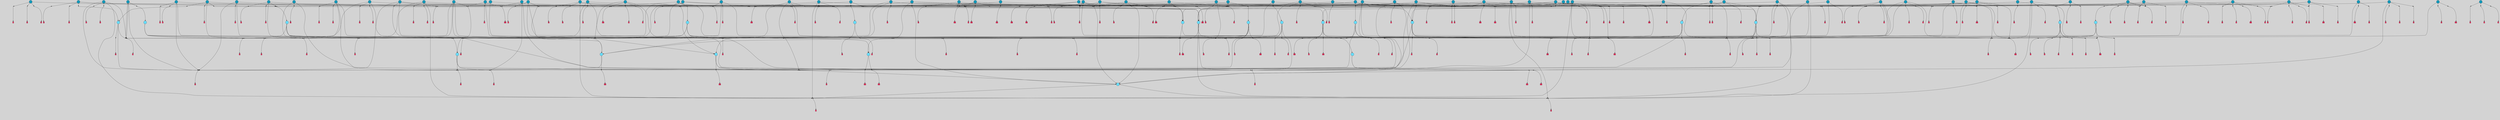 // File exported with GEGELATI v1.3.1
// On the 2024-04-08 17:21:27
// With the File::TPGGraphDotExporter
digraph{
	graph[pad = "0.212, 0.055" bgcolor = lightgray]
	node[shape=circle style = filled label = ""]
		T3 [fillcolor="#66ddff"]
		T4 [fillcolor="#66ddff"]
		T7 [fillcolor="#66ddff"]
		T9 [fillcolor="#66ddff"]
		T11 [fillcolor="#66ddff"]
		T24 [fillcolor="#66ddff"]
		T27 [fillcolor="#66ddff"]
		T54 [fillcolor="#66ddff"]
		T65 [fillcolor="#1199bb"]
		T82 [fillcolor="#66ddff"]
		T90 [fillcolor="#66ddff"]
		T95 [fillcolor="#66ddff"]
		T111 [fillcolor="#66ddff"]
		T129 [fillcolor="#66ddff"]
		T130 [fillcolor="#1199bb"]
		T159 [fillcolor="#1199bb"]
		T164 [fillcolor="#66ddff"]
		T176 [fillcolor="#1199bb"]
		T184 [fillcolor="#1199bb"]
		T194 [fillcolor="#1199bb"]
		T195 [fillcolor="#1199bb"]
		T198 [fillcolor="#66ddff"]
		T202 [fillcolor="#66ddff"]
		T207 [fillcolor="#66ddff"]
		T210 [fillcolor="#1199bb"]
		T212 [fillcolor="#66ddff"]
		T213 [fillcolor="#1199bb"]
		T240 [fillcolor="#66ddff"]
		T242 [fillcolor="#1199bb"]
		T245 [fillcolor="#1199bb"]
		T249 [fillcolor="#1199bb"]
		T251 [fillcolor="#1199bb"]
		T252 [fillcolor="#1199bb"]
		T255 [fillcolor="#1199bb"]
		T257 [fillcolor="#1199bb"]
		T259 [fillcolor="#1199bb"]
		T260 [fillcolor="#1199bb"]
		T262 [fillcolor="#1199bb"]
		T263 [fillcolor="#1199bb"]
		T265 [fillcolor="#1199bb"]
		T267 [fillcolor="#1199bb"]
		T270 [fillcolor="#1199bb"]
		T273 [fillcolor="#1199bb"]
		T275 [fillcolor="#1199bb"]
		T278 [fillcolor="#1199bb"]
		T280 [fillcolor="#1199bb"]
		T282 [fillcolor="#1199bb"]
		T283 [fillcolor="#1199bb"]
		T284 [fillcolor="#1199bb"]
		T287 [fillcolor="#1199bb"]
		T288 [fillcolor="#1199bb"]
		T291 [fillcolor="#1199bb"]
		T292 [fillcolor="#1199bb"]
		T294 [fillcolor="#1199bb"]
		T301 [fillcolor="#1199bb"]
		T307 [fillcolor="#1199bb"]
		T311 [fillcolor="#1199bb"]
		T313 [fillcolor="#1199bb"]
		T314 [fillcolor="#1199bb"]
		T315 [fillcolor="#1199bb"]
		T318 [fillcolor="#1199bb"]
		T319 [fillcolor="#1199bb"]
		T20 [fillcolor="#66ddff"]
		T321 [fillcolor="#66ddff"]
		T322 [fillcolor="#66ddff"]
		T323 [fillcolor="#1199bb"]
		T324 [fillcolor="#1199bb"]
		T325 [fillcolor="#1199bb"]
		T326 [fillcolor="#1199bb"]
		T327 [fillcolor="#1199bb"]
		T328 [fillcolor="#1199bb"]
		T329 [fillcolor="#1199bb"]
		T330 [fillcolor="#1199bb"]
		T331 [fillcolor="#1199bb"]
		T332 [fillcolor="#1199bb"]
		T333 [fillcolor="#1199bb"]
		T334 [fillcolor="#1199bb"]
		T335 [fillcolor="#1199bb"]
		T336 [fillcolor="#1199bb"]
		T337 [fillcolor="#1199bb"]
		T338 [fillcolor="#1199bb"]
		T339 [fillcolor="#1199bb"]
		T219 [fillcolor="#1199bb"]
		T340 [fillcolor="#1199bb"]
		T341 [fillcolor="#1199bb"]
		T342 [fillcolor="#1199bb"]
		T343 [fillcolor="#1199bb"]
		T344 [fillcolor="#1199bb"]
		T345 [fillcolor="#1199bb"]
		T346 [fillcolor="#1199bb"]
		T347 [fillcolor="#1199bb"]
		T348 [fillcolor="#1199bb"]
		T349 [fillcolor="#1199bb"]
		T350 [fillcolor="#1199bb"]
		T351 [fillcolor="#1199bb"]
		T352 [fillcolor="#1199bb"]
		T353 [fillcolor="#1199bb"]
		T354 [fillcolor="#1199bb"]
		T355 [fillcolor="#1199bb"]
		T356 [fillcolor="#1199bb"]
		P1827 [fillcolor="#cccccc" shape=point] //6|
		I1827 [shape=box style=invis label="6|1&2|6#1|7&#92;n10|7&2|0#1|5&#92;n9|4&0|1#2|2&#92;n8|6&0|0#1|0&#92;n"]
		P1827 -> I1827[style=invis]
		A1546 [fillcolor="#ff3366" shape=box margin=0.03 width=0 height=0 label="3"]
		T3 -> P1827 -> A1546
		P1828 [fillcolor="#cccccc" shape=point] //3|
		I1828 [shape=box style=invis label="7|6&2|4#0|2&#92;n10|3&2|7#1|4&#92;n11|6&0|4#0|1&#92;n7|1&0|0#2|6&#92;n7|6&0|3#2|6&#92;n4|0&2|6#0|1&#92;n4|4&2|5#0|2&#92;n4|6&0|4#2|7&#92;n10|0&2|3#1|5&#92;n2|6&0|5#0|2&#92;n1|0&2|3#0|7&#92;n1|6&2|0#0|5&#92;n6|2&0|1#0|7&#92;n9|2&0|3#2|7&#92;n5|3&0|6#0|6&#92;n1|7&2|5#2|3&#92;n8|1&2|7#0|6&#92;n1|0&2|5#2|1&#92;n7|1&2|2#2|5&#92;n7|4&2|6#0|3&#92;n"]
		P1828 -> I1828[style=invis]
		A1547 [fillcolor="#ff3366" shape=box margin=0.03 width=0 height=0 label="4"]
		T3 -> P1828 -> A1547
		P1829 [fillcolor="#cccccc" shape=point] //7|
		I1829 [shape=box style=invis label="0|2&2|4#2|6&#92;n5|3&0|6#0|1&#92;n4|7&2|6#0|5&#92;n7|6&0|7#0|5&#92;n10|7&2|2#1|1&#92;n"]
		P1829 -> I1829[style=invis]
		A1548 [fillcolor="#ff3366" shape=box margin=0.03 width=0 height=0 label="4"]
		T4 -> P1829 -> A1548
		P1830 [fillcolor="#cccccc" shape=point] //0|
		I1830 [shape=box style=invis label="2|5&0|1#0|6&#92;n6|1&2|2#2|7&#92;n8|0&0|3#1|4&#92;n4|3&2|5#2|4&#92;n8|1&2|4#0|0&#92;n6|6&0|1#2|6&#92;n11|7&2|4#2|5&#92;n6|2&2|4#0|2&#92;n8|5&2|4#2|4&#92;n2|1&2|1#2|2&#92;n2|7&2|5#2|6&#92;n9|7&0|5#0|4&#92;n1|2&0|5#2|6&#92;n4|2&2|3#2|7&#92;n3|3&2|1#0|2&#92;n"]
		P1830 -> I1830[style=invis]
		A1549 [fillcolor="#ff3366" shape=box margin=0.03 width=0 height=0 label="5"]
		T4 -> P1830 -> A1549
		P1831 [fillcolor="#cccccc" shape=point] //-3|
		I1831 [shape=box style=invis label="1|6&2|7#0|7&#92;n10|2&0|7#1|3&#92;n9|6&2|7#2|2&#92;n5|3&0|7#0|7&#92;n1|6&2|3#0|0&#92;n2|3&2|3#2|2&#92;n5|1&2|6#0|6&#92;n"]
		P1831 -> I1831[style=invis]
		A1550 [fillcolor="#ff3366" shape=box margin=0.03 width=0 height=0 label="7"]
		T7 -> P1831 -> A1550
		P1832 [fillcolor="#cccccc" shape=point] //5|
		I1832 [shape=box style=invis label="0|5&2|3#0|1&#92;n0|6&2|1#2|4&#92;n6|2&2|6#0|7&#92;n7|4&0|3#0|1&#92;n5|4&0|7#1|6&#92;n9|1&0|5#2|2&#92;n6|3&2|3#1|7&#92;n11|7&2|4#1|6&#92;n2|5&0|1#0|0&#92;n4|7&0|0#0|2&#92;n6|2&0|6#0|0&#92;n2|1&2|6#2|4&#92;n10|0&2|0#1|0&#92;n6|6&2|4#0|6&#92;n"]
		P1832 -> I1832[style=invis]
		A1551 [fillcolor="#ff3366" shape=box margin=0.03 width=0 height=0 label="8"]
		T7 -> P1832 -> A1551
		P1833 [fillcolor="#cccccc" shape=point] //-6|
		I1833 [shape=box style=invis label="11|1&0|7#2|0&#92;n10|4&0|1#1|0&#92;n4|3&2|4#2|1&#92;n0|5&2|0#0|0&#92;n6|1&0|0#0|3&#92;n8|2&2|0#0|4&#92;n11|4&2|0#1|6&#92;n7|0&2|6#2|3&#92;n5|3&2|6#2|0&#92;n2|0&2|0#0|4&#92;n"]
		P1833 -> I1833[style=invis]
		A1552 [fillcolor="#ff3366" shape=box margin=0.03 width=0 height=0 label="9"]
		T9 -> P1833 -> A1552
		P1834 [fillcolor="#cccccc" shape=point] //2|
		I1834 [shape=box style=invis label="6|3&2|7#1|4&#92;n8|6&0|0#2|5&#92;n2|1&0|2#0|3&#92;n8|7&0|6#0|4&#92;n2|1&2|0#0|1&#92;n0|0&2|2#2|3&#92;n6|6&0|7#2|1&#92;n6|1&0|7#2|6&#92;n5|4&2|7#0|4&#92;n0|3&0|4#2|0&#92;n11|0&2|0#2|5&#92;n4|5&2|5#2|4&#92;n5|7&0|6#0|4&#92;n9|7&2|5#0|3&#92;n5|4&2|1#0|3&#92;n5|3&0|1#1|7&#92;n0|4&0|3#2|5&#92;n"]
		P1834 -> I1834[style=invis]
		A1553 [fillcolor="#ff3366" shape=box margin=0.03 width=0 height=0 label="10"]
		T9 -> P1834 -> A1553
		P1835 [fillcolor="#cccccc" shape=point] //6|
		I1835 [shape=box style=invis label="3|0&2|7#2|2&#92;n3|2&0|4#2|5&#92;n5|1&0|2#1|0&#92;n8|7&0|1#2|0&#92;n8|5&0|3#0|6&#92;n0|2&0|2#2|3&#92;n1|5&2|5#0|5&#92;n5|6&0|6#0|7&#92;n6|7&0|0#2|6&#92;n1|2&2|3#0|0&#92;n7|7&2|3#0|4&#92;n0|7&2|7#0|6&#92;n1|0&2|2#2|7&#92;n4|4&0|1#0|0&#92;n"]
		P1835 -> I1835[style=invis]
		A1554 [fillcolor="#ff3366" shape=box margin=0.03 width=0 height=0 label="11"]
		T11 -> P1835 -> A1554
		P1836 [fillcolor="#cccccc" shape=point] //-4|
		I1836 [shape=box style=invis label="4|1&0|4#2|6&#92;n1|2&2|2#2|0&#92;n1|2&2|0#0|6&#92;n8|4&2|3#2|5&#92;n5|5&2|1#1|0&#92;n"]
		P1836 -> I1836[style=invis]
		A1555 [fillcolor="#ff3366" shape=box margin=0.03 width=0 height=0 label="12"]
		T11 -> P1836 -> A1555
		P1837 [fillcolor="#cccccc" shape=point] //-3|
		I1837 [shape=box style=invis label="8|1&2|3#0|5&#92;n0|6&0|5#0|5&#92;n3|7&2|1#0|6&#92;n3|5&0|1#0|0&#92;n9|5&2|0#0|4&#92;n3|5&0|2#0|3&#92;n10|6&2|4#1|0&#92;n9|4&2|7#2|6&#92;n1|7&2|5#2|2&#92;n"]
		P1837 -> I1837[style=invis]
		A1556 [fillcolor="#ff3366" shape=box margin=0.03 width=0 height=0 label="5"]
		T4 -> P1837 -> A1556
		P1838 [fillcolor="#cccccc" shape=point] //1|
		I1838 [shape=box style=invis label="5|1&0|6#2|7&#92;n2|4&0|4#2|2&#92;n0|6&0|5#0|4&#92;n10|6&2|5#1|6&#92;n9|3&0|1#1|7&#92;n10|3&2|2#1|0&#92;n5|0&0|0#2|1&#92;n11|3&2|3#1|5&#92;n10|3&0|1#1|0&#92;n2|4&0|1#0|1&#92;n0|2&0|3#2|4&#92;n9|2&2|1#2|5&#92;n11|7&2|6#2|6&#92;n"]
		P1838 -> I1838[style=invis]
		T24 -> P1838 -> T7
		P1839 [fillcolor="#cccccc" shape=point] //5|
		I1839 [shape=box style=invis label="3|0&2|0#0|1&#92;n3|0&0|7#0|1&#92;n5|3&0|2#2|6&#92;n4|4&2|4#2|6&#92;n11|2&0|7#1|6&#92;n2|7&2|2#2|5&#92;n9|3&2|6#2|7&#92;n7|7&0|0#0|4&#92;n6|1&2|4#2|3&#92;n5|4&2|0#1|6&#92;n1|3&0|7#0|4&#92;n"]
		P1839 -> I1839[style=invis]
		A1557 [fillcolor="#ff3366" shape=box margin=0.03 width=0 height=0 label="7"]
		T24 -> P1839 -> A1557
		P1840 [fillcolor="#cccccc" shape=point] //-2|
		I1840 [shape=box style=invis label="4|1&0|4#0|3&#92;n4|2&0|5#2|0&#92;n5|5&2|6#0|5&#92;n1|4&0|1#0|2&#92;n6|3&2|7#1|5&#92;n0|4&2|0#0|3&#92;n8|5&2|5#1|2&#92;n10|7&2|7#1|1&#92;n3|4&0|0#2|1&#92;n3|6&2|5#2|5&#92;n8|3&0|1#0|7&#92;n10|0&2|7#1|3&#92;n4|1&2|4#0|1&#92;n9|3&2|0#0|4&#92;n3|6&2|0#0|4&#92;n1|2&0|6#2|1&#92;n4|0&2|1#2|2&#92;n"]
		P1840 -> I1840[style=invis]
		A1558 [fillcolor="#ff3366" shape=box margin=0.03 width=0 height=0 label="14"]
		T24 -> P1840 -> A1558
		P1841 [fillcolor="#cccccc" shape=point] //2|
		I1841 [shape=box style=invis label="9|1&2|3#0|1&#92;n5|2&2|0#2|4&#92;n3|6&2|5#2|7&#92;n7|0&2|5#0|4&#92;n1|2&0|3#0|5&#92;n7|3&2|7#0|0&#92;n"]
		P1841 -> I1841[style=invis]
		A1559 [fillcolor="#ff3366" shape=box margin=0.03 width=0 height=0 label="2"]
		T27 -> P1841 -> A1559
		P1842 [fillcolor="#cccccc" shape=point] //-6|
		I1842 [shape=box style=invis label="7|5&0|4#0|4&#92;n11|0&2|5#2|1&#92;n"]
		P1842 -> I1842[style=invis]
		A1560 [fillcolor="#ff3366" shape=box margin=0.03 width=0 height=0 label="3"]
		T27 -> P1842 -> A1560
		T27 -> P1828
		T27 -> P1830
		P1843 [fillcolor="#cccccc" shape=point] //0|
		I1843 [shape=box style=invis label="4|0&0|3#2|7&#92;n10|2&0|3#1|7&#92;n3|5&0|2#0|3&#92;n4|5&0|0#2|1&#92;n10|7&2|0#1|2&#92;n5|3&2|3#1|6&#92;n9|5&2|0#0|4&#92;n5|4&2|7#0|2&#92;n10|3&2|7#1|4&#92;n7|2&0|1#2|6&#92;n8|6&0|5#0|5&#92;n8|7&2|3#0|5&#92;n2|6&2|4#0|0&#92;n"]
		P1843 -> I1843[style=invis]
		A1561 [fillcolor="#ff3366" shape=box margin=0.03 width=0 height=0 label="5"]
		T27 -> P1843 -> A1561
		P1844 [fillcolor="#cccccc" shape=point] //8|
		I1844 [shape=box style=invis label="9|0&0|1#2|0&#92;n10|1&2|5#1|4&#92;n8|2&2|6#0|4&#92;n2|4&2|5#2|3&#92;n4|2&2|2#0|2&#92;n7|5&0|2#0|0&#92;n8|2&2|1#1|3&#92;n8|7&0|7#2|1&#92;n1|1&0|0#0|7&#92;n5|6&2|5#1|0&#92;n6|6&2|5#0|0&#92;n11|4&0|3#2|6&#92;n4|2&2|4#0|7&#92;n5|6&0|1#2|0&#92;n11|3&0|2#0|7&#92;n"]
		P1844 -> I1844[style=invis]
		A1562 [fillcolor="#ff3366" shape=box margin=0.03 width=0 height=0 label="6"]
		T54 -> P1844 -> A1562
		T54 -> P1839
		P1845 [fillcolor="#cccccc" shape=point] //-10|
		I1845 [shape=box style=invis label="3|6&0|0#0|4&#92;n4|1&2|4#0|1&#92;n5|1&0|1#0|4&#92;n5|5&2|6#0|5&#92;n6|5&0|6#0|3&#92;n11|1&2|0#0|1&#92;n0|7&2|0#0|3&#92;n1|2&0|6#0|1&#92;n8|0&0|4#2|0&#92;n0|4&0|7#2|7&#92;n7|0&2|7#1|3&#92;n3|1&0|5#2|5&#92;n5|1&0|4#0|3&#92;n2|2&0|2#0|0&#92;n8|3&0|1#0|7&#92;n3|0&0|3#0|5&#92;n7|2&0|5#2|0&#92;n6|3&2|7#1|5&#92;n4|7&2|7#2|1&#92;n"]
		P1845 -> I1845[style=invis]
		A1563 [fillcolor="#ff3366" shape=box margin=0.03 width=0 height=0 label="14"]
		T54 -> P1845 -> A1563
		T54 -> P1832
		T65 -> P1829
		T65 -> P1830
		P1846 [fillcolor="#cccccc" shape=point] //7|
		I1846 [shape=box style=invis label="4|0&2|1#2|2&#92;n4|2&0|5#2|0&#92;n5|5&2|6#0|5&#92;n1|4&0|1#0|2&#92;n6|3&2|7#1|5&#92;n0|4&2|0#0|3&#92;n8|5&2|5#1|4&#92;n1|2&0|6#2|1&#92;n3|4&0|0#2|1&#92;n3|6&2|5#2|5&#92;n8|3&0|1#0|7&#92;n10|0&2|2#1|3&#92;n4|1&2|4#0|1&#92;n10|7&2|7#1|1&#92;n4|1&0|4#0|3&#92;n"]
		P1846 -> I1846[style=invis]
		A1564 [fillcolor="#ff3366" shape=box margin=0.03 width=0 height=0 label="14"]
		T65 -> P1846 -> A1564
		P1847 [fillcolor="#cccccc" shape=point] //6|
		I1847 [shape=box style=invis label="7|0&2|5#1|2&#92;n10|6&2|1#1|3&#92;n7|5&0|2#0|7&#92;n10|7&0|1#1|5&#92;n4|6&2|5#0|5&#92;n4|4&0|7#2|7&#92;n"]
		P1847 -> I1847[style=invis]
		A1565 [fillcolor="#ff3366" shape=box margin=0.03 width=0 height=0 label="7"]
		T82 -> P1847 -> A1565
		P1848 [fillcolor="#cccccc" shape=point] //6|
		I1848 [shape=box style=invis label="0|5&2|3#0|1&#92;n0|6&2|1#2|4&#92;n9|1&0|5#2|2&#92;n7|4&0|3#0|1&#92;n5|4&0|7#1|6&#92;n2|5&0|1#0|0&#92;n6|3&2|3#1|7&#92;n11|7&2|4#1|6&#92;n6|2&2|6#0|1&#92;n4|7&0|0#0|2&#92;n6|2&0|6#0|0&#92;n9|1&2|6#2|4&#92;n10|0&2|0#1|0&#92;n6|6&2|4#0|6&#92;n"]
		P1848 -> I1848[style=invis]
		A1566 [fillcolor="#ff3366" shape=box margin=0.03 width=0 height=0 label="8"]
		T82 -> P1848 -> A1566
		T82 -> P1833
		P1849 [fillcolor="#cccccc" shape=point] //-2|
		I1849 [shape=box style=invis label="8|4&2|1#2|5&#92;n4|1&0|7#2|1&#92;n5|7&2|3#2|2&#92;n10|4&2|5#1|7&#92;n10|0&2|6#1|3&#92;n4|5&2|7#0|6&#92;n9|5&2|4#0|4&#92;n2|4&0|5#0|7&#92;n11|1&2|4#2|6&#92;n5|6&0|7#1|2&#92;n2|7&2|7#2|6&#92;n5|2&0|5#1|5&#92;n3|0&0|6#0|2&#92;n4|0&0|4#2|4&#92;n4|4&2|6#0|7&#92;n10|6&2|0#1|4&#92;n9|7&0|3#1|4&#92;n1|4&2|6#0|3&#92;n11|5&2|6#0|3&#92;n0|3&0|5#0|1&#92;n"]
		P1849 -> I1849[style=invis]
		A1567 [fillcolor="#ff3366" shape=box margin=0.03 width=0 height=0 label="13"]
		T90 -> P1849 -> A1567
		P1850 [fillcolor="#cccccc" shape=point] //4|
		I1850 [shape=box style=invis label="7|1&2|6#1|3&#92;n10|1&0|3#1|6&#92;n8|5&2|3#2|1&#92;n11|5&0|0#2|6&#92;n4|1&0|6#0|0&#92;n11|1&0|2#0|3&#92;n2|0&2|1#0|7&#92;n"]
		P1850 -> I1850[style=invis]
		A1568 [fillcolor="#ff3366" shape=box margin=0.03 width=0 height=0 label="2"]
		T90 -> P1850 -> A1568
		P1851 [fillcolor="#cccccc" shape=point] //7|
		I1851 [shape=box style=invis label="10|3&0|1#1|4&#92;n4|6&0|0#0|2&#92;n4|5&0|6#0|0&#92;n4|3&0|6#2|1&#92;n7|0&0|3#1|2&#92;n4|7&0|6#0|5&#92;n7|6&0|7#0|6&#92;n6|6&0|0#0|3&#92;n11|1&0|4#2|5&#92;n10|2&0|3#1|2&#92;n"]
		P1851 -> I1851[style=invis]
		A1569 [fillcolor="#ff3366" shape=box margin=0.03 width=0 height=0 label="4"]
		T90 -> P1851 -> A1569
		T90 -> P1837
		P1852 [fillcolor="#cccccc" shape=point] //-7|
		I1852 [shape=box style=invis label="3|0&2|0#0|1&#92;n1|1&0|2#0|4&#92;n11|2&0|7#1|6&#92;n9|7&0|0#0|4&#92;n3|0&0|7#0|1&#92;n9|3&2|6#2|7&#92;n5|3&0|2#2|6&#92;n6|1&2|4#2|3&#92;n5|4&2|0#1|6&#92;n1|3&0|7#0|7&#92;n"]
		P1852 -> I1852[style=invis]
		A1570 [fillcolor="#ff3366" shape=box margin=0.03 width=0 height=0 label="7"]
		T90 -> P1852 -> A1570
		P1853 [fillcolor="#cccccc" shape=point] //4|
		I1853 [shape=box style=invis label="4|3&0|6#0|3&#92;n5|7&2|3#2|2&#92;n5|6&0|7#1|2&#92;n1|4&2|6#0|3&#92;n8|4&2|1#2|5&#92;n9|5&2|4#1|4&#92;n2|4&0|5#0|7&#92;n10|0&0|6#1|3&#92;n3|0&0|6#0|2&#92;n2|7&2|7#2|6&#92;n5|2&0|5#1|5&#92;n10|4&2|5#1|7&#92;n4|0&0|4#2|4&#92;n11|1&0|4#2|6&#92;n10|6&2|0#1|4&#92;n9|7&0|3#1|4&#92;n4|5&2|7#0|6&#92;n11|5&2|6#2|3&#92;n0|3&0|5#0|1&#92;n"]
		P1853 -> I1853[style=invis]
		A1571 [fillcolor="#ff3366" shape=box margin=0.03 width=0 height=0 label="13"]
		T95 -> P1853 -> A1571
		P1854 [fillcolor="#cccccc" shape=point] //8|
		I1854 [shape=box style=invis label="9|7&0|5#2|5&#92;n3|3&2|3#0|2&#92;n9|5&2|2#1|0&#92;n2|3&0|6#0|3&#92;n4|4&2|5#2|7&#92;n11|3&2|0#1|5&#92;n6|6&2|1#2|2&#92;n4|6&0|1#2|2&#92;n2|5&2|7#2|2&#92;n7|7&2|2#2|3&#92;n6|5&0|3#2|6&#92;n6|7&0|6#0|2&#92;n"]
		P1854 -> I1854[style=invis]
		A1572 [fillcolor="#ff3366" shape=box margin=0.03 width=0 height=0 label="14"]
		T95 -> P1854 -> A1572
		P1855 [fillcolor="#cccccc" shape=point] //2|
		I1855 [shape=box style=invis label="4|1&0|4#2|6&#92;n5|5&2|1#1|0&#92;n1|0&2|0#0|6&#92;n8|4&2|3#2|5&#92;n"]
		P1855 -> I1855[style=invis]
		T95 -> P1855 -> T11
		P1856 [fillcolor="#cccccc" shape=point] //-9|
		I1856 [shape=box style=invis label="2|0&2|0#2|1&#92;n4|4&2|4#2|6&#92;n9|1&0|3#1|7&#92;n5|3&0|2#2|6&#92;n2|7&2|2#2|5&#92;n5|4&2|0#1|6&#92;n3|0&0|7#0|1&#92;n1|3&0|7#0|4&#92;n11|6&2|2#0|7&#92;n7|7&0|0#0|4&#92;n11|0&0|7#1|6&#92;n9|3&2|6#2|7&#92;n"]
		P1856 -> I1856[style=invis]
		A1573 [fillcolor="#ff3366" shape=box margin=0.03 width=0 height=0 label="7"]
		T95 -> P1856 -> A1573
		P1857 [fillcolor="#cccccc" shape=point] //-8|
		I1857 [shape=box style=invis label="7|5&0|4#2|4&#92;n"]
		P1857 -> I1857[style=invis]
		A1574 [fillcolor="#ff3366" shape=box margin=0.03 width=0 height=0 label="3"]
		T95 -> P1857 -> A1574
		P1858 [fillcolor="#cccccc" shape=point] //-5|
		I1858 [shape=box style=invis label="0|0&2|3#0|2&#92;n10|5&0|6#1|3&#92;n7|3&0|6#2|3&#92;n3|4&0|6#0|6&#92;n10|5&0|2#1|1&#92;n5|0&0|1#0|3&#92;n6|6&2|5#1|5&#92;n7|4&0|2#1|7&#92;n5|7&0|1#2|5&#92;n1|5&0|0#0|3&#92;n7|5&2|1#2|6&#92;n9|0&0|2#0|0&#92;n4|0&2|4#0|0&#92;n4|6&0|0#2|3&#92;n3|1&0|6#2|5&#92;n7|7&2|1#2|3&#92;n9|4&2|2#0|6&#92;n"]
		P1858 -> I1858[style=invis]
		T111 -> P1858 -> T9
		P1859 [fillcolor="#cccccc" shape=point] //7|
		I1859 [shape=box style=invis label="7|4&2|1#2|0&#92;n4|1&2|4#2|3&#92;n5|0&2|0#2|2&#92;n6|1&2|4#2|6&#92;n"]
		P1859 -> I1859[style=invis]
		A1575 [fillcolor="#ff3366" shape=box margin=0.03 width=0 height=0 label="9"]
		T111 -> P1859 -> A1575
		P1860 [fillcolor="#cccccc" shape=point] //2|
		I1860 [shape=box style=invis label="3|0&2|0#0|1&#92;n11|2&0|7#1|6&#92;n8|7&2|4#0|5&#92;n5|3&0|2#2|6&#92;n4|4&2|4#2|6&#92;n3|0&0|7#0|1&#92;n2|7&2|2#2|5&#92;n9|3&2|6#2|7&#92;n7|7&0|0#0|4&#92;n6|1&2|4#1|3&#92;n5|4&2|0#1|6&#92;n1|3&0|7#0|4&#92;n"]
		P1860 -> I1860[style=invis]
		A1576 [fillcolor="#ff3366" shape=box margin=0.03 width=0 height=0 label="7"]
		T111 -> P1860 -> A1576
		T111 -> P1833
		T129 -> P1844
		T129 -> P1839
		P1861 [fillcolor="#cccccc" shape=point] //10|
		I1861 [shape=box style=invis label="4|5&2|7#2|1&#92;n1|7&2|3#0|6&#92;n3|5&2|2#0|3&#92;n10|3&0|7#1|4&#92;n7|1&0|4#2|6&#92;n10|2&0|3#1|7&#92;n9|5&2|0#0|4&#92;n4|0&0|3#2|7&#92;n11|4&2|6#1|2&#92;n5|4&2|7#0|2&#92;n2|6&2|4#0|0&#92;n6|5&0|7#2|1&#92;n5|3&2|3#1|6&#92;n10|7&2|0#1|2&#92;n"]
		P1861 -> I1861[style=invis]
		A1577 [fillcolor="#ff3366" shape=box margin=0.03 width=0 height=0 label="5"]
		T129 -> P1861 -> A1577
		P1862 [fillcolor="#cccccc" shape=point] //5|
		I1862 [shape=box style=invis label="9|4&2|3#1|3&#92;n0|4&2|4#0|5&#92;n6|1&2|6#2|5&#92;n4|0&0|5#2|0&#92;n"]
		P1862 -> I1862[style=invis]
		A1578 [fillcolor="#ff3366" shape=box margin=0.03 width=0 height=0 label="7"]
		T129 -> P1862 -> A1578
		P1863 [fillcolor="#cccccc" shape=point] //6|
		I1863 [shape=box style=invis label="9|4&2|7#0|6&#92;n8|4&0|1#1|0&#92;n1|3&0|0#2|1&#92;n2|4&0|6#2|2&#92;n5|1&2|5#0|7&#92;n3|0&0|3#2|6&#92;n2|2&2|6#0|2&#92;n8|4&0|4#2|2&#92;n5|1&2|4#0|3&#92;n9|4&0|6#0|6&#92;n5|0&2|2#1|5&#92;n11|7&0|0#1|1&#92;n0|4&0|3#0|3&#92;n7|7&2|4#2|5&#92;n1|5&0|1#2|1&#92;n"]
		P1863 -> I1863[style=invis]
		A1579 [fillcolor="#ff3366" shape=box margin=0.03 width=0 height=0 label="1"]
		T129 -> P1863 -> A1579
		P1864 [fillcolor="#cccccc" shape=point] //-5|
		I1864 [shape=box style=invis label="10|6&2|5#1|6&#92;n9|3&0|1#1|7&#92;n2|4&0|1#0|1&#92;n11|3&0|7#1|6&#92;n5|1&0|6#2|7&#92;n8|0&0|0#0|1&#92;n0|6&0|7#0|4&#92;n6|7&2|6#2|6&#92;n11|0&2|3#0|5&#92;n"]
		P1864 -> I1864[style=invis]
		T130 -> P1864 -> T7
		P1865 [fillcolor="#cccccc" shape=point] //9|
		I1865 [shape=box style=invis label="9|0&2|4#1|2&#92;n10|3&0|5#1|7&#92;n"]
		P1865 -> I1865[style=invis]
		A1580 [fillcolor="#ff3366" shape=box margin=0.03 width=0 height=0 label="3"]
		T130 -> P1865 -> A1580
		T130 -> P1850
		P1866 [fillcolor="#cccccc" shape=point] //-10|
		I1866 [shape=box style=invis label="8|4&0|2#0|1&#92;n5|3&2|6#2|7&#92;n3|1&2|7#0|6&#92;n4|7&0|4#0|2&#92;n1|7&2|6#0|4&#92;n10|5&2|1#1|5&#92;n4|0&0|7#0|7&#92;n6|6&0|0#0|1&#92;n10|4&2|1#1|0&#92;n"]
		P1866 -> I1866[style=invis]
		A1581 [fillcolor="#ff3366" shape=box margin=0.03 width=0 height=0 label="5"]
		T130 -> P1866 -> A1581
		P1867 [fillcolor="#cccccc" shape=point] //7|
		I1867 [shape=box style=invis label="7|0&2|1#2|0&#92;n9|7&2|1#1|7&#92;n8|2&0|1#1|0&#92;n6|6&0|2#1|1&#92;n2|2&0|5#0|0&#92;n5|7&0|0#2|1&#92;n5|1&2|5#1|5&#92;n4|7&2|4#2|3&#92;n10|5&2|2#1|5&#92;n1|3&2|2#2|0&#92;n10|2&2|6#1|5&#92;n"]
		P1867 -> I1867[style=invis]
		A1582 [fillcolor="#ff3366" shape=box margin=0.03 width=0 height=0 label="1"]
		T159 -> P1867 -> A1582
		P1868 [fillcolor="#cccccc" shape=point] //7|
		I1868 [shape=box style=invis label="7|4&2|7#0|4&#92;n4|6&0|1#2|5&#92;n2|1&2|3#0|0&#92;n4|3&2|0#0|1&#92;n0|0&2|7#2|7&#92;n7|7&0|5#2|3&#92;n5|0&2|1#2|2&#92;n10|0&0|4#1|2&#92;n4|4&0|7#0|0&#92;n6|7&0|2#0|1&#92;n1|4&2|5#0|4&#92;n"]
		P1868 -> I1868[style=invis]
		A1583 [fillcolor="#ff3366" shape=box margin=0.03 width=0 height=0 label="0"]
		T159 -> P1868 -> A1583
		P1869 [fillcolor="#cccccc" shape=point] //5|
		I1869 [shape=box style=invis label="0|5&2|3#0|1&#92;n0|6&2|1#2|4&#92;n6|2&2|6#0|7&#92;n9|0&2|7#1|1&#92;n7|4&0|3#0|1&#92;n11|7&2|4#1|6&#92;n9|1&0|5#2|2&#92;n5|4&0|7#1|6&#92;n2|5&0|1#0|0&#92;n4|7&0|0#0|2&#92;n6|2&0|6#0|0&#92;n2|1&2|6#2|4&#92;n10|0&0|0#1|0&#92;n6|6&2|4#0|6&#92;n"]
		P1869 -> I1869[style=invis]
		T159 -> P1869 -> T129
		T164 -> P1830
		P1870 [fillcolor="#cccccc" shape=point] //-1|
		I1870 [shape=box style=invis label="6|4&0|4#2|4&#92;n4|5&2|5#2|4&#92;n9|7&2|5#0|3&#92;n3|7&2|6#0|6&#92;n8|7&0|6#0|4&#92;n2|1&2|0#0|1&#92;n8|6&0|0#2|5&#92;n2|1&0|2#0|3&#92;n6|1&0|7#2|6&#92;n6|3&0|1#1|6&#92;n5|4&2|7#0|4&#92;n0|7&0|4#2|0&#92;n11|0&2|0#2|5&#92;n3|7&2|0#2|7&#92;n8|3&2|7#1|4&#92;n5|7&0|6#0|4&#92;n0|0&2|3#2|3&#92;n5|4&2|1#0|3&#92;n0|4&0|3#2|5&#92;n"]
		P1870 -> I1870[style=invis]
		A1584 [fillcolor="#ff3366" shape=box margin=0.03 width=0 height=0 label="10"]
		T164 -> P1870 -> A1584
		P1871 [fillcolor="#cccccc" shape=point] //-7|
		I1871 [shape=box style=invis label="6|1&0|2#0|3&#92;n1|2&0|1#2|0&#92;n10|3&2|2#1|1&#92;n0|1&0|2#0|7&#92;n4|6&2|7#2|4&#92;n6|0&2|7#0|6&#92;n"]
		P1871 -> I1871[style=invis]
		A1585 [fillcolor="#ff3366" shape=box margin=0.03 width=0 height=0 label="7"]
		T164 -> P1871 -> A1585
		P1872 [fillcolor="#cccccc" shape=point] //-6|
		I1872 [shape=box style=invis label="11|7&0|1#0|6&#92;n3|5&0|1#0|3&#92;n1|5&0|5#0|6&#92;n1|7&2|5#2|2&#92;n0|0&0|2#2|2&#92;n4|4&0|1#0|5&#92;n6|4&2|2#0|2&#92;n0|6&2|5#0|5&#92;n0|3&2|2#2|6&#92;n"]
		P1872 -> I1872[style=invis]
		A1586 [fillcolor="#ff3366" shape=box margin=0.03 width=0 height=0 label="5"]
		T164 -> P1872 -> A1586
		T164 -> P1853
		P1873 [fillcolor="#cccccc" shape=point] //3|
		I1873 [shape=box style=invis label="4|7&0|7#2|7&#92;n11|5&2|6#0|2&#92;n5|5&2|6#2|0&#92;n3|2&0|6#0|3&#92;n10|2&2|5#1|5&#92;n9|4&2|3#1|5&#92;n2|5&2|7#2|4&#92;n11|3&2|5#1|0&#92;n7|0&0|7#2|1&#92;n1|2&0|5#0|1&#92;n"]
		P1873 -> I1873[style=invis]
		A1587 [fillcolor="#ff3366" shape=box margin=0.03 width=0 height=0 label="5"]
		T176 -> P1873 -> A1587
		P1874 [fillcolor="#cccccc" shape=point] //2|
		I1874 [shape=box style=invis label="7|1&0|6#0|1&#92;n5|2&2|5#1|6&#92;n10|1&2|1#1|1&#92;n4|7&0|4#2|2&#92;n11|7&0|4#2|7&#92;n5|0&0|5#1|7&#92;n8|2&0|5#2|4&#92;n10|0&2|6#1|6&#92;n5|1&0|1#2|3&#92;n1|6&2|0#0|1&#92;n9|6&2|2#1|4&#92;n3|4&2|3#0|0&#92;n10|1&0|1#1|0&#92;n2|2&0|1#2|1&#92;n3|1&2|7#0|3&#92;n"]
		P1874 -> I1874[style=invis]
		A1588 [fillcolor="#ff3366" shape=box margin=0.03 width=0 height=0 label="10"]
		T176 -> P1874 -> A1588
		P1875 [fillcolor="#cccccc" shape=point] //-1|
		I1875 [shape=box style=invis label="1|7&2|1#0|6&#92;n8|1&2|3#0|5&#92;n10|6&2|7#1|0&#92;n1|7&2|5#0|2&#92;n0|3&0|3#2|2&#92;n3|5&0|1#0|0&#92;n3|5&0|2#0|3&#92;n1|5&2|0#0|4&#92;n5|7&2|2#2|5&#92;n4|0&2|3#0|3&#92;n"]
		P1875 -> I1875[style=invis]
		T176 -> P1875 -> T3
		P1876 [fillcolor="#cccccc" shape=point] //-3|
		I1876 [shape=box style=invis label="6|3&2|4#1|4&#92;n5|3&0|1#1|7&#92;n2|1&0|2#2|3&#92;n8|7&0|6#0|4&#92;n2|1&2|0#0|1&#92;n0|0&2|2#2|3&#92;n6|1&0|7#2|6&#92;n5|7&0|2#0|4&#92;n0|3&0|4#2|0&#92;n11|0&2|0#2|5&#92;n6|0&2|0#1|4&#92;n8|6&0|2#2|5&#92;n5|4&2|1#0|3&#92;n9|7&2|5#0|3&#92;n5|4&2|7#0|4&#92;n"]
		P1876 -> I1876[style=invis]
		A1589 [fillcolor="#ff3366" shape=box margin=0.03 width=0 height=0 label="10"]
		T176 -> P1876 -> A1589
		P1877 [fillcolor="#cccccc" shape=point] //4|
		I1877 [shape=box style=invis label="7|1&0|6#0|1&#92;n5|2&2|5#1|6&#92;n10|1&2|1#1|1&#92;n9|6&2|2#1|4&#92;n4|7&0|4#2|2&#92;n9|6&0|4#1|1&#92;n10|0&2|6#1|6&#92;n5|1&0|1#2|3&#92;n1|6&2|0#0|1&#92;n8|2&0|5#2|4&#92;n3|4&2|3#0|0&#92;n10|1&0|5#1|0&#92;n2|2&0|1#2|1&#92;n3|1&2|7#0|3&#92;n"]
		P1877 -> I1877[style=invis]
		A1590 [fillcolor="#ff3366" shape=box margin=0.03 width=0 height=0 label="10"]
		T176 -> P1877 -> A1590
		T184 -> P1864
		P1878 [fillcolor="#cccccc" shape=point] //-9|
		I1878 [shape=box style=invis label="10|3&0|5#1|7&#92;n9|0&2|4#1|3&#92;n"]
		P1878 -> I1878[style=invis]
		A1591 [fillcolor="#ff3366" shape=box margin=0.03 width=0 height=0 label="3"]
		T184 -> P1878 -> A1591
		P1879 [fillcolor="#cccccc" shape=point] //-6|
		I1879 [shape=box style=invis label="3|5&0|0#0|2&#92;n6|6&2|1#2|6&#92;n4|6&0|1#2|5&#92;n7|1&0|6#1|3&#92;n11|1&2|4#0|5&#92;n1|2&0|1#2|3&#92;n4|3&0|5#2|4&#92;n4|0&0|5#2|0&#92;n8|5&2|4#2|4&#92;n2|4&0|1#0|6&#92;n5|1&2|4#0|0&#92;n3|3&2|1#0|2&#92;n9|7&0|5#0|4&#92;n2|2&0|6#2|0&#92;n7|1&2|2#2|2&#92;n"]
		P1879 -> I1879[style=invis]
		A1592 [fillcolor="#ff3366" shape=box margin=0.03 width=0 height=0 label="5"]
		T184 -> P1879 -> A1592
		P1880 [fillcolor="#cccccc" shape=point] //3|
		I1880 [shape=box style=invis label="7|2&0|2#2|4&#92;n0|4&0|6#2|7&#92;n9|0&0|1#2|2&#92;n8|6&0|0#1|0&#92;n"]
		P1880 -> I1880[style=invis]
		A1593 [fillcolor="#ff3366" shape=box margin=0.03 width=0 height=0 label="3"]
		T184 -> P1880 -> A1593
		T184 -> P1873
		P1881 [fillcolor="#cccccc" shape=point] //-2|
		I1881 [shape=box style=invis label="1|0&0|3#0|3&#92;n2|7&0|4#0|4&#92;n11|6&2|1#1|4&#92;n6|1&2|5#0|0&#92;n2|0&2|0#0|6&#92;n1|3&2|1#0|4&#92;n"]
		P1881 -> I1881[style=invis]
		A1594 [fillcolor="#ff3366" shape=box margin=0.03 width=0 height=0 label="2"]
		T194 -> P1881 -> A1594
		P1882 [fillcolor="#cccccc" shape=point] //3|
		I1882 [shape=box style=invis label="5|4&2|7#0|4&#92;n0|4&0|3#2|5&#92;n8|6&0|0#2|5&#92;n2|1&0|2#0|3&#92;n9|7&0|6#0|4&#92;n0|0&2|2#2|3&#92;n6|6&0|7#2|1&#92;n6|1&0|7#2|6&#92;n0|3&0|4#2|0&#92;n11|0&2|0#2|5&#92;n4|5&2|5#2|4&#92;n5|3&0|1#1|7&#92;n9|7&2|2#0|3&#92;n5|4&2|1#0|3&#92;n5|0&0|6#0|4&#92;n0|0&0|1#2|0&#92;n"]
		P1882 -> I1882[style=invis]
		A1595 [fillcolor="#ff3366" shape=box margin=0.03 width=0 height=0 label="10"]
		T194 -> P1882 -> A1595
		T194 -> P1875
		P1883 [fillcolor="#cccccc" shape=point] //10|
		I1883 [shape=box style=invis label="6|1&2|4#2|3&#92;n3|0&0|7#0|1&#92;n5|3&0|2#2|6&#92;n4|4&0|4#2|6&#92;n5|4&2|0#1|6&#92;n10|5&0|6#1|5&#92;n2|5&2|1#2|2&#92;n1|3&0|7#0|4&#92;n3|0&2|0#0|1&#92;n11|2&0|5#1|6&#92;n9|3&2|6#2|7&#92;n7|7&0|0#0|4&#92;n"]
		P1883 -> I1883[style=invis]
		A1596 [fillcolor="#ff3366" shape=box margin=0.03 width=0 height=0 label="7"]
		T194 -> P1883 -> A1596
		P1884 [fillcolor="#cccccc" shape=point] //5|
		I1884 [shape=box style=invis label="3|0&2|0#2|1&#92;n3|0&0|7#0|1&#92;n5|3&0|2#2|6&#92;n4|4&2|4#2|6&#92;n5|4&2|0#1|6&#92;n2|7&2|2#2|5&#92;n1|3&0|7#0|4&#92;n11|6&2|2#0|7&#92;n7|7&0|0#0|4&#92;n6|1&2|4#2|3&#92;n11|0&0|7#1|6&#92;n9|3&2|6#2|7&#92;n"]
		P1884 -> I1884[style=invis]
		A1597 [fillcolor="#ff3366" shape=box margin=0.03 width=0 height=0 label="7"]
		T195 -> P1884 -> A1597
		P1885 [fillcolor="#cccccc" shape=point] //4|
		I1885 [shape=box style=invis label="7|1&0|6#0|1&#92;n6|7&2|7#1|7&#92;n10|1&2|1#1|1&#92;n9|6&2|2#1|4&#92;n4|7&0|4#2|2&#92;n9|6&0|5#1|1&#92;n10|0&2|6#1|6&#92;n5|1&0|1#2|3&#92;n10|1&0|5#1|0&#92;n3|4&2|3#0|0&#92;n8|2&0|5#2|4&#92;n1|6&2|0#0|0&#92;n2|3&0|1#2|6&#92;n5|2&2|2#1|6&#92;n2|2&0|1#2|1&#92;n3|1&2|7#0|3&#92;n6|7&2|3#0|4&#92;n"]
		P1885 -> I1885[style=invis]
		A1598 [fillcolor="#ff3366" shape=box margin=0.03 width=0 height=0 label="10"]
		T195 -> P1885 -> A1598
		P1886 [fillcolor="#cccccc" shape=point] //-4|
		I1886 [shape=box style=invis label="0|4&0|0#2|7&#92;n8|5&2|4#2|4&#92;n4|3&2|5#2|4&#92;n11|7&2|2#2|5&#92;n6|5&2|2#2|7&#92;n3|2&0|7#0|7&#92;n3|3&2|1#0|3&#92;n2|6&0|3#2|5&#92;n0|1&2|6#2|2&#92;n8|2&0|0#1|6&#92;n0|7&0|5#0|4&#92;n9|5&0|3#2|7&#92;n2|7&2|5#2|6&#92;n9|0&2|0#0|1&#92;n1|2&2|4#0|2&#92;n"]
		P1886 -> I1886[style=invis]
		T195 -> P1886 -> T27
		T195 -> P1868
		P1887 [fillcolor="#cccccc" shape=point] //-3|
		I1887 [shape=box style=invis label="0|0&2|7#2|7&#92;n4|6&0|2#2|5&#92;n2|1&2|3#0|0&#92;n4|3&2|0#0|1&#92;n7|4&2|7#0|4&#92;n5|0&2|1#2|2&#92;n10|0&0|4#1|2&#92;n4|4&0|7#0|0&#92;n6|7&0|2#0|1&#92;n1|4&2|5#0|4&#92;n"]
		P1887 -> I1887[style=invis]
		A1599 [fillcolor="#ff3366" shape=box margin=0.03 width=0 height=0 label="0"]
		T198 -> P1887 -> A1599
		P1888 [fillcolor="#cccccc" shape=point] //-3|
		I1888 [shape=box style=invis label="3|7&0|0#0|2&#92;n11|5&0|1#1|1&#92;n4|1&0|6#2|6&#92;n4|0&0|1#0|5&#92;n"]
		P1888 -> I1888[style=invis]
		T198 -> P1888 -> T24
		T198 -> P1839
		P1889 [fillcolor="#cccccc" shape=point] //-2|
		I1889 [shape=box style=invis label="5|2&2|0#2|4&#92;n9|1&2|3#0|1&#92;n3|6&2|5#2|7&#92;n7|0&2|1#0|4&#92;n1|2&0|3#0|5&#92;n7|3&2|7#0|0&#92;n"]
		P1889 -> I1889[style=invis]
		A1600 [fillcolor="#ff3366" shape=box margin=0.03 width=0 height=0 label="2"]
		T198 -> P1889 -> A1600
		P1890 [fillcolor="#cccccc" shape=point] //-9|
		I1890 [shape=box style=invis label="4|1&0|4#2|6&#92;n11|0&2|0#0|6&#92;n8|4&2|3#2|5&#92;n6|0&0|3#0|1&#92;n"]
		P1890 -> I1890[style=invis]
		T198 -> P1890 -> T11
		P1891 [fillcolor="#cccccc" shape=point] //9|
		I1891 [shape=box style=invis label="4|3&2|0#0|1&#92;n4|6&0|1#2|5&#92;n2|1&2|3#0|0&#92;n7|4&2|7#0|4&#92;n0|0&2|7#2|7&#92;n11|7&0|5#2|3&#92;n5|0&2|1#2|2&#92;n10|0&0|4#1|2&#92;n4|4&0|7#0|0&#92;n6|7&0|2#0|1&#92;n1|4&2|5#0|4&#92;n"]
		P1891 -> I1891[style=invis]
		A1601 [fillcolor="#ff3366" shape=box margin=0.03 width=0 height=0 label="0"]
		T202 -> P1891 -> A1601
		P1892 [fillcolor="#cccccc" shape=point] //4|
		I1892 [shape=box style=invis label="1|2&0|3#2|7&#92;n3|1&2|3#2|1&#92;n3|2&2|5#2|3&#92;n10|7&0|5#1|6&#92;n8|3&2|2#1|5&#92;n4|2&0|5#2|5&#92;n9|3&2|5#2|6&#92;n10|7&0|0#1|1&#92;n9|2&0|7#1|5&#92;n4|0&2|6#2|0&#92;n0|4&0|7#2|2&#92;n11|1&0|7#1|3&#92;n3|5&0|2#0|3&#92;n5|7&0|5#1|3&#92;n8|3&2|5#0|7&#92;n3|7&2|3#0|4&#92;n3|2&2|2#0|2&#92;n1|3&0|2#0|5&#92;n5|3&0|1#1|3&#92;n0|1&0|7#0|1&#92;n"]
		P1892 -> I1892[style=invis]
		A1602 [fillcolor="#ff3366" shape=box margin=0.03 width=0 height=0 label="11"]
		T202 -> P1892 -> A1602
		T202 -> P1838
		T202 -> P1880
		T207 -> P1867
		T207 -> P1888
		P1893 [fillcolor="#cccccc" shape=point] //5|
		I1893 [shape=box style=invis label="8|1&2|6#0|6&#92;n3|0&0|7#0|1&#92;n11|3&0|2#2|6&#92;n4|4&2|4#2|6&#92;n11|2&0|7#1|6&#92;n2|7&2|2#2|5&#92;n7|7&0|0#0|4&#92;n6|1&2|4#2|3&#92;n5|4&2|0#1|6&#92;n3|0&2|0#0|1&#92;n1|3&0|7#0|4&#92;n"]
		P1893 -> I1893[style=invis]
		A1603 [fillcolor="#ff3366" shape=box margin=0.03 width=0 height=0 label="7"]
		T207 -> P1893 -> A1603
		P1894 [fillcolor="#cccccc" shape=point] //5|
		I1894 [shape=box style=invis label="10|4&2|6#1|2&#92;n8|4&0|1#1|0&#92;n0|4&2|6#0|0&#92;n8|4&2|5#2|1&#92;n7|5&2|5#1|0&#92;n3|6&0|6#2|2&#92;n1|7&0|7#0|5&#92;n2|0&0|7#2|4&#92;n9|4&2|6#2|7&#92;n2|6&2|2#0|0&#92;n11|7&2|7#0|7&#92;n5|5&0|0#0|1&#92;n10|1&0|0#1|0&#92;n7|3&0|1#2|5&#92;n9|2&2|7#1|5&#92;n9|0&2|5#1|2&#92;n1|6&2|4#2|2&#92;n3|3&2|2#0|7&#92;n1|6&2|0#0|0&#92;n6|4&2|6#1|0&#92;n"]
		P1894 -> I1894[style=invis]
		A1604 [fillcolor="#ff3366" shape=box margin=0.03 width=0 height=0 label="1"]
		T207 -> P1894 -> A1604
		P1895 [fillcolor="#cccccc" shape=point] //7|
		I1895 [shape=box style=invis label="6|1&2|6#2|7&#92;n7|0&2|4#2|3&#92;n3|3&0|7#0|6&#92;n5|4&0|2#2|4&#92;n8|5&2|6#2|7&#92;n0|0&2|3#0|3&#92;n5|4&2|4#2|6&#92;n"]
		P1895 -> I1895[style=invis]
		T207 -> P1895 -> T4
		T210 -> P1868
		T210 -> P1839
		P1896 [fillcolor="#cccccc" shape=point] //6|
		I1896 [shape=box style=invis label="10|4&2|6#1|2&#92;n8|4&0|1#1|0&#92;n0|4&2|6#0|0&#92;n8|4&2|5#2|1&#92;n7|5&2|5#1|0&#92;n3|6&0|6#2|2&#92;n1|7&0|7#0|5&#92;n2|0&0|7#2|4&#92;n2|6&2|2#0|0&#92;n0|7&2|7#0|7&#92;n11|6&0|4#2|2&#92;n5|5&0|0#0|1&#92;n10|1&0|0#1|0&#92;n7|3&0|1#2|5&#92;n9|2&2|7#1|5&#92;n9|4&2|6#2|7&#92;n1|6&2|4#2|2&#92;n3|3&2|2#0|7&#92;n1|6&2|0#0|0&#92;n6|4&2|6#1|0&#92;n"]
		P1896 -> I1896[style=invis]
		A1605 [fillcolor="#ff3366" shape=box margin=0.03 width=0 height=0 label="1"]
		T210 -> P1896 -> A1605
		P1897 [fillcolor="#cccccc" shape=point] //2|
		I1897 [shape=box style=invis label="4|5&2|7#2|1&#92;n1|7&2|3#0|6&#92;n3|5&2|2#0|3&#92;n10|3&2|7#1|4&#92;n7|1&0|4#2|6&#92;n4|0&0|3#2|7&#92;n9|5&2|0#0|4&#92;n10|2&0|3#1|7&#92;n11|4&2|6#1|2&#92;n10|3&2|1#1|6&#92;n5|4&2|7#0|2&#92;n2|6&2|4#0|0&#92;n6|5&0|7#2|1&#92;n5|3&2|3#1|6&#92;n10|7&2|0#1|2&#92;n"]
		P1897 -> I1897[style=invis]
		A1606 [fillcolor="#ff3366" shape=box margin=0.03 width=0 height=0 label="5"]
		T210 -> P1897 -> A1606
		P1898 [fillcolor="#cccccc" shape=point] //9|
		I1898 [shape=box style=invis label="11|0&2|0#1|1&#92;n3|6&0|6#0|0&#92;n1|4&0|0#2|4&#92;n7|5&2|2#1|3&#92;n11|7&2|6#1|7&#92;n5|2&0|6#1|5&#92;n9|5&0|6#0|3&#92;n2|2&2|7#0|5&#92;n9|3&2|2#2|0&#92;n11|0&2|7#0|1&#92;n1|1&2|0#0|1&#92;n6|6&0|6#1|2&#92;n9|7&0|1#0|3&#92;n2|0&2|4#2|5&#92;n2|4&2|2#0|0&#92;n6|1&2|1#1|7&#92;n10|7&2|5#1|6&#92;n11|5&2|7#2|4&#92;n"]
		P1898 -> I1898[style=invis]
		A1607 [fillcolor="#ff3366" shape=box margin=0.03 width=0 height=0 label="1"]
		T210 -> P1898 -> A1607
		P1899 [fillcolor="#cccccc" shape=point] //6|
		I1899 [shape=box style=invis label="9|4&2|7#0|6&#92;n8|4&0|1#1|0&#92;n1|3&0|0#2|1&#92;n2|4&0|6#2|2&#92;n5|1&2|5#0|7&#92;n3|0&0|3#2|6&#92;n2|2&2|6#0|2&#92;n8|4&0|4#2|2&#92;n5|1&2|4#0|3&#92;n9|4&0|6#0|6&#92;n5|0&2|2#1|5&#92;n11|7&0|0#1|1&#92;n0|4&0|3#0|3&#92;n7|7&2|4#2|5&#92;n1|5&0|1#2|1&#92;n"]
		P1899 -> I1899[style=invis]
		A1608 [fillcolor="#ff3366" shape=box margin=0.03 width=0 height=0 label="1"]
		T212 -> P1899 -> A1608
		P1900 [fillcolor="#cccccc" shape=point] //5|
		I1900 [shape=box style=invis label="3|0&2|0#0|1&#92;n3|0&0|7#0|1&#92;n5|3&0|2#2|6&#92;n4|4&2|4#2|6&#92;n11|2&0|7#1|6&#92;n2|7&2|2#2|5&#92;n9|3&2|6#2|7&#92;n7|7&0|0#0|4&#92;n6|1&2|4#2|3&#92;n5|4&2|0#1|6&#92;n1|3&0|7#0|4&#92;n"]
		P1900 -> I1900[style=invis]
		A1609 [fillcolor="#ff3366" shape=box margin=0.03 width=0 height=0 label="7"]
		T212 -> P1900 -> A1609
		P1901 [fillcolor="#cccccc" shape=point] //8|
		I1901 [shape=box style=invis label="9|0&0|1#2|0&#92;n10|1&2|5#1|4&#92;n8|2&2|6#0|4&#92;n2|4&2|5#2|3&#92;n4|2&2|2#0|2&#92;n7|5&0|2#0|0&#92;n8|2&2|1#1|3&#92;n8|7&0|7#2|1&#92;n1|1&0|0#0|7&#92;n5|6&2|5#1|0&#92;n6|6&2|5#0|0&#92;n11|4&0|3#2|6&#92;n4|2&2|4#0|7&#92;n5|6&0|1#2|0&#92;n11|3&0|2#0|7&#92;n"]
		P1901 -> I1901[style=invis]
		A1610 [fillcolor="#ff3366" shape=box margin=0.03 width=0 height=0 label="6"]
		T212 -> P1901 -> A1610
		P1902 [fillcolor="#cccccc" shape=point] //5|
		I1902 [shape=box style=invis label="9|4&2|3#1|3&#92;n0|4&2|4#0|5&#92;n6|1&2|6#2|5&#92;n4|0&0|5#2|0&#92;n"]
		P1902 -> I1902[style=invis]
		A1611 [fillcolor="#ff3366" shape=box margin=0.03 width=0 height=0 label="7"]
		T212 -> P1902 -> A1611
		P1903 [fillcolor="#cccccc" shape=point] //5|
		I1903 [shape=box style=invis label="0|5&2|3#0|1&#92;n0|6&2|1#2|4&#92;n6|2&2|6#0|7&#92;n9|0&2|7#1|1&#92;n7|4&0|3#0|1&#92;n11|7&2|4#1|6&#92;n9|1&0|5#2|2&#92;n5|4&0|7#1|6&#92;n2|5&0|1#0|0&#92;n4|7&0|0#0|2&#92;n6|2&0|6#0|0&#92;n2|1&2|6#2|4&#92;n10|0&0|0#1|0&#92;n6|6&2|4#0|6&#92;n"]
		P1903 -> I1903[style=invis]
		T213 -> P1903 -> T212
		P1904 [fillcolor="#cccccc" shape=point] //7|
		I1904 [shape=box style=invis label="7|4&2|7#0|4&#92;n4|6&0|1#2|5&#92;n2|1&2|3#0|0&#92;n4|3&2|0#0|1&#92;n0|0&2|7#2|7&#92;n7|7&0|5#2|3&#92;n5|0&2|1#2|2&#92;n10|0&0|4#1|2&#92;n4|4&0|7#0|0&#92;n6|7&0|2#0|1&#92;n1|4&2|5#0|4&#92;n"]
		P1904 -> I1904[style=invis]
		A1612 [fillcolor="#ff3366" shape=box margin=0.03 width=0 height=0 label="0"]
		T213 -> P1904 -> A1612
		P1905 [fillcolor="#cccccc" shape=point] //10|
		I1905 [shape=box style=invis label="4|5&2|7#2|1&#92;n1|7&2|3#0|6&#92;n3|5&2|2#0|3&#92;n10|3&0|7#1|4&#92;n7|1&0|4#2|6&#92;n10|2&0|3#1|7&#92;n9|5&2|0#0|4&#92;n4|0&0|3#2|7&#92;n11|4&2|6#1|2&#92;n5|4&2|7#0|2&#92;n2|6&2|4#0|0&#92;n6|5&0|7#2|1&#92;n5|3&2|3#1|6&#92;n10|7&2|0#1|2&#92;n"]
		P1905 -> I1905[style=invis]
		A1613 [fillcolor="#ff3366" shape=box margin=0.03 width=0 height=0 label="5"]
		T212 -> P1905 -> A1613
		P1906 [fillcolor="#cccccc" shape=point] //7|
		I1906 [shape=box style=invis label="7|0&2|1#2|0&#92;n9|7&2|1#1|7&#92;n8|2&0|1#1|0&#92;n6|6&0|2#1|1&#92;n2|2&0|5#0|0&#92;n5|7&0|0#2|1&#92;n5|1&2|5#1|5&#92;n4|7&2|4#2|3&#92;n10|5&2|2#1|5&#92;n1|3&2|2#2|0&#92;n10|2&2|6#1|5&#92;n"]
		P1906 -> I1906[style=invis]
		A1614 [fillcolor="#ff3366" shape=box margin=0.03 width=0 height=0 label="1"]
		T213 -> P1906 -> A1614
		T240 -> P1867
		P1907 [fillcolor="#cccccc" shape=point] //7|
		I1907 [shape=box style=invis label="7|4&2|7#0|4&#92;n1|4&2|5#0|4&#92;n2|1&2|3#0|0&#92;n4|3&2|0#0|1&#92;n0|0&2|7#2|7&#92;n7|7&0|5#2|3&#92;n5|0&2|1#2|2&#92;n6|6&2|5#0|2&#92;n5|0&0|4#1|2&#92;n4|4&0|7#0|0&#92;n6|7&0|2#0|1&#92;n4|6&0|1#2|5&#92;n"]
		P1907 -> I1907[style=invis]
		A1615 [fillcolor="#ff3366" shape=box margin=0.03 width=0 height=0 label="0"]
		T240 -> P1907 -> A1615
		T240 -> P1888
		P1908 [fillcolor="#cccccc" shape=point] //1|
		I1908 [shape=box style=invis label="3|2&2|4#2|5&#92;n2|5&0|1#0|6&#92;n6|2&2|4#0|2&#92;n3|3&2|1#0|2&#92;n3|3&2|1#2|7&#92;n8|1&2|4#0|2&#92;n4|3&2|5#2|4&#92;n4|2&2|3#2|7&#92;n6|1&2|2#2|7&#92;n9|3&2|7#2|0&#92;n6|7&0|3#0|3&#92;n8|5&2|4#2|4&#92;n9|1&2|0#2|2&#92;n2|7&2|5#2|6&#92;n1|2&0|5#0|6&#92;n6|6&0|1#2|6&#92;n8|0&0|3#1|4&#92;n"]
		P1908 -> I1908[style=invis]
		A1616 [fillcolor="#ff3366" shape=box margin=0.03 width=0 height=0 label="5"]
		T240 -> P1908 -> A1616
		P1909 [fillcolor="#cccccc" shape=point] //4|
		I1909 [shape=box style=invis label="7|1&2|6#1|3&#92;n2|6&0|7#2|4&#92;n8|0&2|3#2|1&#92;n4|0&2|4#2|6&#92;n4|1&0|6#0|0&#92;n2|5&2|1#0|7&#92;n"]
		P1909 -> I1909[style=invis]
		A1617 [fillcolor="#ff3366" shape=box margin=0.03 width=0 height=0 label="2"]
		T242 -> P1909 -> A1617
		P1910 [fillcolor="#cccccc" shape=point] //5|
		I1910 [shape=box style=invis label="1|6&2|7#0|7&#92;n9|2&2|7#2|2&#92;n10|2&0|7#1|3&#92;n5|3&0|7#0|7&#92;n7|0&2|7#2|2&#92;n1|6&2|3#0|0&#92;n2|3&2|3#2|2&#92;n"]
		P1910 -> I1910[style=invis]
		A1618 [fillcolor="#ff3366" shape=box margin=0.03 width=0 height=0 label="7"]
		T242 -> P1910 -> A1618
		P1911 [fillcolor="#cccccc" shape=point] //-4|
		I1911 [shape=box style=invis label="0|7&2|5#0|4&#92;n8|5&0|5#2|7&#92;n5|6&0|7#0|4&#92;n7|0&0|5#2|1&#92;n10|6&2|1#1|2&#92;n0|0&2|1#0|6&#92;n8|4&0|5#0|6&#92;n4|2&0|5#2|4&#92;n"]
		P1911 -> I1911[style=invis]
		A1619 [fillcolor="#ff3366" shape=box margin=0.03 width=0 height=0 label="5"]
		T242 -> P1911 -> A1619
		P1912 [fillcolor="#cccccc" shape=point] //-7|
		I1912 [shape=box style=invis label="9|7&2|6#0|3&#92;n10|7&0|7#1|7&#92;n3|3&0|7#0|1&#92;n8|2&2|7#1|5&#92;n6|1&0|7#0|6&#92;n0|3&0|0#2|3&#92;n4|5&0|1#0|2&#92;n7|4&2|1#0|1&#92;n"]
		P1912 -> I1912[style=invis]
		A1620 [fillcolor="#ff3366" shape=box margin=0.03 width=0 height=0 label="0"]
		T242 -> P1912 -> A1620
		P1913 [fillcolor="#cccccc" shape=point] //-2|
		I1913 [shape=box style=invis label="11|7&2|0#1|7&#92;n4|3&0|1#2|5&#92;n0|4&2|4#2|7&#92;n1|6&0|0#0|4&#92;n4|0&0|0#0|5&#92;n0|6&2|3#2|0&#92;n9|6&2|5#1|3&#92;n0|7&2|1#2|5&#92;n4|4&0|5#0|1&#92;n10|4&0|0#1|0&#92;n"]
		P1913 -> I1913[style=invis]
		A1621 [fillcolor="#ff3366" shape=box margin=0.03 width=0 height=0 label="12"]
		T242 -> P1913 -> A1621
		T245 -> P1832
		T245 -> P1880
		P1914 [fillcolor="#cccccc" shape=point] //1|
		I1914 [shape=box style=invis label="0|7&2|1#0|0&#92;n9|4&0|4#0|2&#92;n9|3&0|4#1|7&#92;n3|2&0|1#2|6&#92;n4|0&0|3#0|7&#92;n9|7&2|1#0|4&#92;n0|3&0|3#2|3&#92;n9|1&0|4#1|4&#92;n1|6&2|1#2|3&#92;n0|6&0|6#0|0&#92;n"]
		P1914 -> I1914[style=invis]
		A1622 [fillcolor="#ff3366" shape=box margin=0.03 width=0 height=0 label="7"]
		T245 -> P1914 -> A1622
		T245 -> P1864
		P1915 [fillcolor="#cccccc" shape=point] //8|
		I1915 [shape=box style=invis label="5|4&2|1#1|0&#92;n3|0&0|3#2|0&#92;n3|7&2|2#0|6&#92;n6|6&0|2#2|4&#92;n0|0&0|2#0|6&#92;n"]
		P1915 -> I1915[style=invis]
		T249 -> P1915 -> T164
		T249 -> P1884
		T249 -> P1868
		T249 -> P1839
		T249 -> P1883
		T251 -> P1888
		T251 -> P1893
		P1916 [fillcolor="#cccccc" shape=point] //8|
		I1916 [shape=box style=invis label="5|6&2|1#1|4&#92;n3|3&0|7#0|7&#92;n0|0&2|3#2|3&#92;n2|0&2|7#2|1&#92;n2|7&0|4#2|6&#92;n4|7&2|5#0|0&#92;n5|4&0|2#2|4&#92;n"]
		P1916 -> I1916[style=invis]
		T251 -> P1916 -> T4
		T251 -> P1847
		T251 -> P1839
		T252 -> P1847
		T252 -> P1833
		P1917 [fillcolor="#cccccc" shape=point] //2|
		I1917 [shape=box style=invis label="7|5&0|2#0|0&#92;n1|1&0|5#0|4&#92;n9|0&0|1#2|0&#92;n8|2&2|1#1|3&#92;n8|7&0|7#2|1&#92;n4|2&2|2#0|7&#92;n6|3&2|5#0|0&#92;n11|4&0|3#2|6&#92;n1|1&0|0#0|7&#92;n5|6&0|1#2|0&#92;n3|7&2|5#0|6&#92;n8|4&2|6#0|7&#92;n"]
		P1917 -> I1917[style=invis]
		T252 -> P1917 -> T240
		T252 -> P1847
		T255 -> P1867
		T255 -> P1888
		P1918 [fillcolor="#cccccc" shape=point] //-6|
		I1918 [shape=box style=invis label="2|0&2|7#2|4&#92;n5|5&0|2#0|2&#92;n0|2&2|6#2|1&#92;n8|0&0|3#1|4&#92;n9|0&2|3#0|2&#92;n2|5&2|1#0|6&#92;n3|2&2|4#2|5&#92;n4|3&2|5#0|4&#92;n3|1&2|1#0|0&#92;n11|0&2|0#0|3&#92;n9|3&2|7#2|0&#92;n2|7&2|5#2|6&#92;n3|1&2|0#2|7&#92;n7|0&2|4#1|4&#92;n8|1&2|4#0|2&#92;n4|6&0|1#2|6&#92;n5|1&0|5#0|4&#92;n"]
		P1918 -> I1918[style=invis]
		A1623 [fillcolor="#ff3366" shape=box margin=0.03 width=0 height=0 label="5"]
		T255 -> P1918 -> A1623
		P1919 [fillcolor="#cccccc" shape=point] //-7|
		I1919 [shape=box style=invis label="10|2&0|6#1|3&#92;n5|3&0|7#0|7&#92;n10|6&0|0#1|5&#92;n5|2&0|2#0|1&#92;n1|0&2|7#0|7&#92;n1|6&2|3#0|0&#92;n9|2&2|7#2|2&#92;n7|0&2|7#2|5&#92;n7|0&2|6#0|2&#92;n2|3&2|3#2|2&#92;n"]
		P1919 -> I1919[style=invis]
		A1624 [fillcolor="#ff3366" shape=box margin=0.03 width=0 height=0 label="7"]
		T255 -> P1919 -> A1624
		T255 -> P1837
		T257 -> P1884
		T257 -> P1886
		T257 -> P1868
		P1920 [fillcolor="#cccccc" shape=point] //-6|
		I1920 [shape=box style=invis label="11|1&0|7#2|3&#92;n5|3&2|6#2|0&#92;n5|7&0|7#2|0&#92;n4|3&2|4#2|1&#92;n11|4&2|0#1|6&#92;n6|1&0|0#0|3&#92;n8|2&2|0#0|4&#92;n0|4&2|0#0|0&#92;n7|0&2|6#2|3&#92;n10|4&0|1#1|0&#92;n2|0&2|0#0|4&#92;n"]
		P1920 -> I1920[style=invis]
		A1625 [fillcolor="#ff3366" shape=box margin=0.03 width=0 height=0 label="9"]
		T257 -> P1920 -> A1625
		T257 -> P1870
		T259 -> P1888
		T259 -> P1908
		P1921 [fillcolor="#cccccc" shape=point] //-8|
		I1921 [shape=box style=invis label="3|6&2|2#2|7&#92;n1|2&0|3#0|5&#92;n9|1&2|3#0|1&#92;n6|2&2|0#2|4&#92;n7|0&2|1#0|4&#92;n8|0&2|0#0|1&#92;n7|3&2|7#0|0&#92;n"]
		P1921 -> I1921[style=invis]
		A1626 [fillcolor="#ff3366" shape=box margin=0.03 width=0 height=0 label="2"]
		T259 -> P1921 -> A1626
		P1922 [fillcolor="#cccccc" shape=point] //5|
		I1922 [shape=box style=invis label="2|2&2|3#0|2&#92;n10|7&0|6#1|4&#92;n0|6&0|6#2|2&#92;n9|3&2|2#2|0&#92;n6|0&0|4#0|2&#92;n9|7&0|6#0|1&#92;n9|5&2|1#2|2&#92;n2|2&0|5#2|5&#92;n8|2&0|7#1|0&#92;n4|6&2|2#0|0&#92;n5|1&2|2#0|7&#92;n1|5&0|1#2|7&#92;n7|7&0|1#2|3&#92;n3|6&0|1#0|5&#92;n10|7&0|7#1|3&#92;n"]
		P1922 -> I1922[style=invis]
		A1627 [fillcolor="#ff3366" shape=box margin=0.03 width=0 height=0 label="1"]
		T259 -> P1922 -> A1627
		T259 -> P1882
		P1923 [fillcolor="#cccccc" shape=point] //-1|
		I1923 [shape=box style=invis label="11|7&2|0#1|7&#92;n1|5&2|4#2|4&#92;n4|3&0|1#0|5&#92;n1|6&0|0#0|4&#92;n8|6&2|4#0|0&#92;n4|0&0|0#0|5&#92;n10|4&2|0#1|0&#92;n9|6&2|5#1|3&#92;n0|7&2|1#0|5&#92;n0|6&2|3#2|0&#92;n4|4&0|5#0|1&#92;n"]
		P1923 -> I1923[style=invis]
		A1628 [fillcolor="#ff3366" shape=box margin=0.03 width=0 height=0 label="12"]
		T260 -> P1923 -> A1628
		P1924 [fillcolor="#cccccc" shape=point] //-9|
		I1924 [shape=box style=invis label="4|7&2|6#0|5&#92;n11|3&0|2#2|6&#92;n10|2&2|4#1|6&#92;n3|0&2|6#2|7&#92;n4|3&0|5#0|7&#92;n2|3&0|7#0|7&#92;n10|6&0|7#1|5&#92;n10|1&2|2#1|1&#92;n1|7&0|3#2|6&#92;n"]
		P1924 -> I1924[style=invis]
		A1629 [fillcolor="#ff3366" shape=box margin=0.03 width=0 height=0 label="4"]
		T260 -> P1924 -> A1629
		P1925 [fillcolor="#cccccc" shape=point] //7|
		I1925 [shape=box style=invis label="7|2&0|4#1|3&#92;n7|7&0|0#0|4&#92;n4|4&2|4#2|6&#92;n2|3&2|2#2|5&#92;n8|0&0|2#2|1&#92;n9|3&2|6#2|7&#92;n6|4&2|4#2|3&#92;n3|3&2|0#0|1&#92;n6|4&2|0#1|6&#92;n5|3&0|7#0|4&#92;n"]
		P1925 -> I1925[style=invis]
		A1630 [fillcolor="#ff3366" shape=box margin=0.03 width=0 height=0 label="7"]
		T260 -> P1925 -> A1630
		P1926 [fillcolor="#cccccc" shape=point] //2|
		I1926 [shape=box style=invis label="4|1&0|5#0|1&#92;n6|4&0|7#2|4&#92;n10|5&2|6#1|4&#92;n9|2&0|4#2|3&#92;n6|2&2|3#1|7&#92;n8|1&0|2#0|3&#92;n4|0&2|0#0|1&#92;n"]
		P1926 -> I1926[style=invis]
		T260 -> P1926 -> T54
		P1927 [fillcolor="#cccccc" shape=point] //9|
		I1927 [shape=box style=invis label="0|4&0|3#0|5&#92;n11|7&2|3#2|5&#92;n8|7&0|6#0|4&#92;n6|0&0|7#2|5&#92;n9|4&2|5#0|3&#92;n7|2&0|6#2|7&#92;n0|2&2|7#2|3&#92;n0|4&2|4#0|1&#92;n5|7&0|6#0|4&#92;n5|4&2|0#0|4&#92;n2|1&0|2#2|5&#92;n6|3&2|2#1|4&#92;n11|2&0|3#2|7&#92;n"]
		P1927 -> I1927[style=invis]
		A1631 [fillcolor="#ff3366" shape=box margin=0.03 width=0 height=0 label="10"]
		T260 -> P1927 -> A1631
		T262 -> P1884
		T262 -> P1827
		T262 -> P1833
		P1928 [fillcolor="#cccccc" shape=point] //5|
		I1928 [shape=box style=invis label="6|2&2|2#0|7&#92;n6|3&0|3#2|5&#92;n2|5&2|2#2|5&#92;n7|7&0|0#0|4&#92;n10|3&2|6#1|6&#92;n9|3&2|6#2|7&#92;n5|5&0|2#2|6&#92;n6|1&2|7#2|3&#92;n9|6&2|0#0|6&#92;n7|0&2|4#0|1&#92;n2|6&2|4#0|7&#92;n5|4&2|0#2|5&#92;n10|0&2|7#1|2&#92;n"]
		P1928 -> I1928[style=invis]
		A1632 [fillcolor="#ff3366" shape=box margin=0.03 width=0 height=0 label="7"]
		T262 -> P1928 -> A1632
		T263 -> P1913
		P1929 [fillcolor="#cccccc" shape=point] //-3|
		I1929 [shape=box style=invis label="7|2&2|4#0|2&#92;n4|1&2|6#0|1&#92;n11|6&0|4#0|1&#92;n7|1&0|0#2|6&#92;n6|2&0|1#0|7&#92;n10|3&2|7#1|4&#92;n3|5&2|3#0|1&#92;n4|4&2|5#0|2&#92;n4|6&0|4#2|7&#92;n2|5&0|5#0|2&#92;n10|0&2|3#1|4&#92;n0|1&2|7#0|6&#92;n7|6&0|3#2|6&#92;n1|3&0|6#2|0&#92;n5|3&0|6#0|6&#92;n1|4&2|5#2|3&#92;n1|6&2|0#0|5&#92;n9|2&0|3#2|7&#92;n7|1&2|2#2|5&#92;n"]
		P1929 -> I1929[style=invis]
		T263 -> P1929 -> T207
		T263 -> P1855
		T265 -> P1864
		P1930 [fillcolor="#cccccc" shape=point] //2|
		I1930 [shape=box style=invis label="2|4&0|7#2|1&#92;n1|0&2|4#2|3&#92;n"]
		P1930 -> I1930[style=invis]
		A1633 [fillcolor="#ff3366" shape=box margin=0.03 width=0 height=0 label="3"]
		T265 -> P1930 -> A1633
		T265 -> P1879
		T265 -> P1873
		P1931 [fillcolor="#cccccc" shape=point] //8|
		I1931 [shape=box style=invis label="9|0&0|1#2|0&#92;n10|1&2|5#1|4&#92;n8|2&2|6#0|4&#92;n4|5&0|3#0|1&#92;n2|4&2|5#2|3&#92;n4|2&2|2#0|2&#92;n7|5&0|2#0|0&#92;n8|2&2|1#1|3&#92;n8|7&0|7#2|1&#92;n1|1&0|0#0|7&#92;n5|6&2|5#1|0&#92;n6|3&2|5#0|0&#92;n11|4&0|3#2|6&#92;n1|2&2|4#0|7&#92;n5|6&0|1#2|0&#92;n11|3&0|2#0|7&#92;n"]
		P1931 -> I1931[style=invis]
		A1634 [fillcolor="#ff3366" shape=box margin=0.03 width=0 height=0 label="6"]
		T265 -> P1931 -> A1634
		T267 -> P1867
		T267 -> P1868
		T267 -> P1929
		P1932 [fillcolor="#cccccc" shape=point] //5|
		I1932 [shape=box style=invis label="1|6&2|7#0|7&#92;n9|2&2|7#2|3&#92;n10|2&0|7#1|3&#92;n0|0&2|7#2|2&#92;n1|6&2|3#0|0&#92;n2|3&2|3#2|2&#92;n"]
		P1932 -> I1932[style=invis]
		A1635 [fillcolor="#ff3366" shape=box margin=0.03 width=0 height=0 label="7"]
		T267 -> P1932 -> A1635
		P1933 [fillcolor="#cccccc" shape=point] //-6|
		I1933 [shape=box style=invis label="6|0&0|5#2|5&#92;n0|3&2|1#2|1&#92;n"]
		P1933 -> I1933[style=invis]
		A1636 [fillcolor="#ff3366" shape=box margin=0.03 width=0 height=0 label="3"]
		T267 -> P1933 -> A1636
		P1934 [fillcolor="#cccccc" shape=point] //-6|
		I1934 [shape=box style=invis label="9|7&0|0#2|0&#92;n6|5&0|5#2|0&#92;n3|5&0|3#0|3&#92;n0|3&2|4#2|5&#92;n11|5&2|7#1|5&#92;n1|5&2|5#0|2&#92;n6|0&0|6#2|5&#92;n9|7&0|3#2|0&#92;n7|3&0|0#0|4&#92;n1|6&2|5#2|2&#92;n9|5&0|1#2|2&#92;n"]
		P1934 -> I1934[style=invis]
		T270 -> P1934 -> T9
		P1935 [fillcolor="#cccccc" shape=point] //4|
		I1935 [shape=box style=invis label="9|2&0|6#2|1&#92;n11|5&0|1#2|0&#92;n2|4&0|4#2|1&#92;n5|0&2|4#0|2&#92;n"]
		P1935 -> I1935[style=invis]
		A1637 [fillcolor="#ff3366" shape=box margin=0.03 width=0 height=0 label="3"]
		T270 -> P1935 -> A1637
		T270 -> P1828
		T270 -> P1833
		T270 -> P1913
		P1936 [fillcolor="#cccccc" shape=point] //-4|
		I1936 [shape=box style=invis label="9|7&0|0#2|0&#92;n6|6&0|5#2|0&#92;n7|3&0|0#0|4&#92;n3|5&0|3#0|3&#92;n9|1&0|1#1|1&#92;n11|5&2|7#1|5&#92;n1|5&2|5#0|2&#92;n6|0&0|6#2|5&#92;n0|3&2|4#2|5&#92;n1|6&2|5#2|2&#92;n9|5&2|1#2|2&#92;n"]
		P1936 -> I1936[style=invis]
		T273 -> P1936 -> T9
		T273 -> P1935
		T273 -> P1889
		T273 -> P1843
		P1937 [fillcolor="#cccccc" shape=point] //-3|
		I1937 [shape=box style=invis label="5|1&2|7#0|6&#92;n1|0&2|1#0|1&#92;n2|3&2|3#2|2&#92;n2|1&0|3#2|6&#92;n"]
		P1937 -> I1937[style=invis]
		A1638 [fillcolor="#ff3366" shape=box margin=0.03 width=0 height=0 label="7"]
		T273 -> P1937 -> A1638
		T275 -> P1884
		P1938 [fillcolor="#cccccc" shape=point] //7|
		I1938 [shape=box style=invis label="7|4&2|7#0|4&#92;n4|6&0|1#2|5&#92;n2|1&2|3#0|0&#92;n4|3&2|0#0|1&#92;n0|0&2|7#2|7&#92;n7|7&0|5#2|3&#92;n9|0&0|4#1|2&#92;n5|0&2|1#2|2&#92;n4|4&0|7#0|0&#92;n6|7&0|2#0|1&#92;n"]
		P1938 -> I1938[style=invis]
		A1639 [fillcolor="#ff3366" shape=box margin=0.03 width=0 height=0 label="0"]
		T275 -> P1938 -> A1639
		T275 -> P1920
		P1939 [fillcolor="#cccccc" shape=point] //-6|
		I1939 [shape=box style=invis label="6|4&0|4#2|0&#92;n11|1&2|2#1|4&#92;n6|5&2|5#2|4&#92;n2|1&2|0#0|1&#92;n0|4&0|4#2|5&#92;n2|1&0|2#0|3&#92;n5|6&2|1#0|3&#92;n9|7&2|5#0|3&#92;n0|4&0|2#0|0&#92;n8|7&0|6#0|4&#92;n11|0&2|3#2|3&#92;n2|4&0|3#0|2&#92;n3|7&2|0#2|0&#92;n11|0&2|0#2|5&#92;n8|0&0|5#0|6&#92;n7|2&2|7#0|2&#92;n3|7&2|6#0|6&#92;n"]
		P1939 -> I1939[style=invis]
		A1640 [fillcolor="#ff3366" shape=box margin=0.03 width=0 height=0 label="10"]
		T275 -> P1939 -> A1640
		T275 -> P1853
		T278 -> P1864
		P1940 [fillcolor="#cccccc" shape=point] //2|
		I1940 [shape=box style=invis label="8|0&2|4#0|3&#92;n"]
		P1940 -> I1940[style=invis]
		A1641 [fillcolor="#ff3366" shape=box margin=0.03 width=0 height=0 label="3"]
		T278 -> P1940 -> A1641
		T278 -> P1931
		P1941 [fillcolor="#cccccc" shape=point] //2|
		I1941 [shape=box style=invis label="2|4&2|6#2|5&#92;n1|2&2|4#2|7&#92;n11|0&0|2#1|4&#92;n11|0&0|7#0|0&#92;n7|1&2|1#0|5&#92;n7|3&2|7#0|0&#92;n8|0&2|4#2|2&#92;n10|6&0|5#1|2&#92;n2|5&2|1#2|7&#92;n"]
		P1941 -> I1941[style=invis]
		T278 -> P1941 -> T7
		T280 -> P1863
		P1942 [fillcolor="#cccccc" shape=point] //-2|
		I1942 [shape=box style=invis label="2|4&2|5#2|6&#92;n10|0&2|7#1|7&#92;n"]
		P1942 -> I1942[style=invis]
		T280 -> P1942 -> T27
		T280 -> P1838
		P1943 [fillcolor="#cccccc" shape=point] //6|
		I1943 [shape=box style=invis label="6|3&2|5#1|5&#92;n7|5&2|1#2|6&#92;n1|4&2|2#0|6&#92;n3|7&0|6#2|5&#92;n7|3&2|6#2|5&#92;n1|0&2|5#0|0&#92;n10|5&2|2#1|1&#92;n10|7&0|1#1|6&#92;n11|0&0|6#0|6&#92;n10|5&2|6#1|5&#92;n3|3&0|1#0|3&#92;n11|6&0|7#2|1&#92;n7|4&0|7#2|4&#92;n0|0&2|3#0|0&#92;n"]
		P1943 -> I1943[style=invis]
		T280 -> P1943 -> T9
		T282 -> P1923
		P1944 [fillcolor="#cccccc" shape=point] //7|
		I1944 [shape=box style=invis label="2|2&0|6#2|2&#92;n0|5&0|6#2|6&#92;n3|3&0|3#0|7&#92;n8|4&2|3#0|7&#92;n0|1&2|7#2|4&#92;n8|2&0|0#0|7&#92;n6|2&2|4#2|3&#92;n5|2&0|1#1|6&#92;n1|0&0|3#0|3&#92;n8|7&2|6#2|7&#92;n7|3&2|2#0|3&#92;n8|3&2|4#1|4&#92;n"]
		P1944 -> I1944[style=invis]
		A1642 [fillcolor="#ff3366" shape=box margin=0.03 width=0 height=0 label="7"]
		T282 -> P1944 -> A1642
		P1945 [fillcolor="#cccccc" shape=point] //8|
		I1945 [shape=box style=invis label="7|0&0|2#1|4&#92;n8|1&2|3#0|5&#92;n0|6&0|5#0|5&#92;n3|7&2|1#0|6&#92;n9|4&2|7#1|6&#92;n1|7&2|5#2|2&#92;n8|5&2|0#0|3&#92;n0|2&0|2#0|0&#92;n3|5&0|2#0|3&#92;n"]
		P1945 -> I1945[style=invis]
		A1643 [fillcolor="#ff3366" shape=box margin=0.03 width=0 height=0 label="5"]
		T282 -> P1945 -> A1643
		T282 -> P1855
		P1946 [fillcolor="#cccccc" shape=point] //5|
		I1946 [shape=box style=invis label="0|6&0|5#0|6&#92;n5|1&0|7#2|7&#92;n1|3&0|4#2|0&#92;n3|3&0|2#2|2&#92;n8|1&2|6#1|1&#92;n1|4&2|2#0|5&#92;n3|0&2|7#2|3&#92;n1|1&2|5#0|3&#92;n"]
		P1946 -> I1946[style=invis]
		T282 -> P1946 -> T7
		P1947 [fillcolor="#cccccc" shape=point] //2|
		I1947 [shape=box style=invis label="11|0&2|3#0|7&#92;n10|4&2|5#1|6&#92;n4|7&0|2#2|3&#92;n6|0&2|6#0|6&#92;n9|0&0|7#0|5&#92;n7|2&2|4#1|2&#92;n5|1&2|6#2|7&#92;n"]
		P1947 -> I1947[style=invis]
		T283 -> P1947 -> T7
		P1948 [fillcolor="#cccccc" shape=point] //-2|
		I1948 [shape=box style=invis label="3|0&0|6#0|1&#92;n9|1&0|3#2|5&#92;n9|6&2|2#2|7&#92;n5|3&0|2#2|6&#92;n5|3&2|6#2|7&#92;n11|2&0|7#1|6&#92;n10|7&2|2#1|5&#92;n4|4&2|4#2|6&#92;n6|1&2|4#2|3&#92;n5|4&2|0#1|6&#92;n1|3&0|7#0|4&#92;n"]
		P1948 -> I1948[style=invis]
		A1644 [fillcolor="#ff3366" shape=box margin=0.03 width=0 height=0 label="7"]
		T283 -> P1948 -> A1644
		T283 -> P1839
		T284 -> P1832
		T284 -> P1880
		P1949 [fillcolor="#cccccc" shape=point] //4|
		I1949 [shape=box style=invis label="5|0&0|4#0|3&#92;n7|4&2|1#1|1&#92;n"]
		P1949 -> I1949[style=invis]
		T284 -> P1949 -> T7
		P1950 [fillcolor="#cccccc" shape=point] //2|
		I1950 [shape=box style=invis label="1|7&0|0#2|1&#92;n11|7&2|0#1|3&#92;n4|3&0|1#0|5&#92;n1|6&2|4#2|4&#92;n8|6&2|4#0|0&#92;n2|7&2|5#2|6&#92;n9|6&2|3#2|2&#92;n10|4&2|0#1|0&#92;n9|0&2|5#1|3&#92;n6|1&2|6#2|7&#92;n4|4&0|5#0|1&#92;n"]
		P1950 -> I1950[style=invis]
		A1645 [fillcolor="#ff3366" shape=box margin=0.03 width=0 height=0 label="12"]
		T287 -> P1950 -> A1645
		P1951 [fillcolor="#cccccc" shape=point] //-10|
		I1951 [shape=box style=invis label="9|6&0|2#2|6&#92;n11|0&2|6#1|5&#92;n10|6&0|7#1|5&#92;n3|0&0|6#0|7&#92;n9|4&2|6#0|3&#92;n10|6&2|4#1|6&#92;n"]
		P1951 -> I1951[style=invis]
		A1646 [fillcolor="#ff3366" shape=box margin=0.03 width=0 height=0 label="4"]
		T287 -> P1951 -> A1646
		T287 -> P1925
		P1952 [fillcolor="#cccccc" shape=point] //-6|
		I1952 [shape=box style=invis label="9|0&2|0#0|1&#92;n3|2&0|2#0|3&#92;n5|4&0|5#1|7&#92;n2|1&0|4#0|3&#92;n9|2&2|0#2|4&#92;n7|6&0|4#0|2&#92;n2|3&0|6#2|6&#92;n1|2&0|3#2|0&#92;n"]
		P1952 -> I1952[style=invis]
		T287 -> P1952 -> T54
		T287 -> P1864
		T288 -> P1931
		P1953 [fillcolor="#cccccc" shape=point] //-6|
		I1953 [shape=box style=invis label="10|4&0|1#1|0&#92;n9|3&2|4#2|1&#92;n7|0&2|0#0|4&#92;n6|1&0|0#0|3&#92;n8|3&0|2#0|6&#92;n8|2&2|0#0|4&#92;n11|4&2|0#1|6&#92;n7|0&2|6#2|3&#92;n5|3&2|6#2|0&#92;n11|1&0|7#2|0&#92;n"]
		P1953 -> I1953[style=invis]
		A1647 [fillcolor="#ff3366" shape=box margin=0.03 width=0 height=0 label="9"]
		T288 -> P1953 -> A1647
		P1954 [fillcolor="#cccccc" shape=point] //-10|
		I1954 [shape=box style=invis label="9|5&0|0#1|1&#92;n11|7&0|7#0|2&#92;n10|0&0|2#1|3&#92;n11|1&2|0#1|3&#92;n10|4&0|6#1|0&#92;n0|3&0|4#2|0&#92;n2|0&2|5#2|5&#92;n11|4&2|0#0|6&#92;n5|5&0|5#0|4&#92;n"]
		P1954 -> I1954[style=invis]
		A1648 [fillcolor="#ff3366" shape=box margin=0.03 width=0 height=0 label="7"]
		T288 -> P1954 -> A1648
		P1955 [fillcolor="#cccccc" shape=point] //6|
		I1955 [shape=box style=invis label="0|0&2|7#2|3&#92;n8|7&0|6#0|4&#92;n11|5&2|5#2|4&#92;n5|7&0|2#0|4&#92;n5|3&0|1#1|7&#92;n0|3&0|3#2|5&#92;n9|4&2|5#0|3&#92;n0|4&2|4#0|1&#92;n6|3&2|2#1|4&#92;n0|3&0|4#2|0&#92;n5|4&2|7#0|4&#92;n11|7&2|0#2|5&#92;n6|1&0|7#2|1&#92;n4|5&2|5#2|4&#92;n2|0&2|0#0|1&#92;n6|6&0|7#2|1&#92;n"]
		P1955 -> I1955[style=invis]
		A1649 [fillcolor="#ff3366" shape=box margin=0.03 width=0 height=0 label="10"]
		T288 -> P1955 -> A1649
		P1956 [fillcolor="#cccccc" shape=point] //-4|
		I1956 [shape=box style=invis label="2|5&0|1#0|6&#92;n6|1&2|2#2|7&#92;n1|2&0|5#2|6&#92;n11|7&2|4#2|5&#92;n6|3&0|0#2|6&#92;n8|6&2|4#0|0&#92;n7|0&2|4#1|0&#92;n6|6&0|1#2|6&#92;n6|2&2|4#0|2&#92;n4|1&2|5#2|4&#92;n8|5&2|4#1|4&#92;n2|1&2|1#2|2&#92;n2|7&2|3#2|6&#92;n9|7&0|5#0|4&#92;n8|0&0|3#1|4&#92;n4|2&2|3#2|7&#92;n3|3&2|1#0|2&#92;n"]
		P1956 -> I1956[style=invis]
		A1650 [fillcolor="#ff3366" shape=box margin=0.03 width=0 height=0 label="5"]
		T288 -> P1956 -> A1650
		P1957 [fillcolor="#cccccc" shape=point] //-1|
		I1957 [shape=box style=invis label="8|7&2|4#0|5&#92;n6|0&2|1#1|4&#92;n11|3&0|7#1|6&#92;n5|3&0|2#2|0&#92;n4|4&2|4#2|6&#92;n1|7&2|2#2|2&#92;n11|3&2|6#2|7&#92;n7|7&0|0#0|4&#92;n5|4&2|0#1|6&#92;n6|1&2|4#1|3&#92;n3|0&0|7#0|1&#92;n1|3&0|7#0|4&#92;n"]
		P1957 -> I1957[style=invis]
		A1651 [fillcolor="#ff3366" shape=box margin=0.03 width=0 height=0 label="7"]
		T291 -> P1957 -> A1651
		T291 -> P1896
		P1958 [fillcolor="#cccccc" shape=point] //7|
		I1958 [shape=box style=invis label="10|0&2|3#1|5&#92;n6|0&0|4#1|5&#92;n10|3&2|7#1|4&#92;n1|0&2|5#2|1&#92;n7|6&0|3#2|6&#92;n4|1&2|6#0|1&#92;n7|2&2|0#2|2&#92;n9|2&0|5#2|1&#92;n5|3&0|6#0|6&#92;n7|1&2|2#2|0&#92;n10|5&0|7#1|3&#92;n6|2&0|1#0|7&#92;n7|6&2|4#0|2&#92;n7|3&2|6#0|3&#92;n4|6&2|4#2|7&#92;n2|7&0|5#0|2&#92;n8|1&2|6#0|6&#92;n1|7&2|1#2|3&#92;n1|0&2|3#0|7&#92;n5|3&2|5#0|5&#92;n"]
		P1958 -> I1958[style=invis]
		A1652 [fillcolor="#ff3366" shape=box margin=0.03 width=0 height=0 label="4"]
		T291 -> P1958 -> A1652
		P1959 [fillcolor="#cccccc" shape=point] //7|
		I1959 [shape=box style=invis label="10|4&0|5#1|0&#92;n7|0&2|4#1|5&#92;n1|0&2|5#2|2&#92;n0|1&0|6#0|4&#92;n1|5&2|6#0|0&#92;n"]
		P1959 -> I1959[style=invis]
		A1653 [fillcolor="#ff3366" shape=box margin=0.03 width=0 height=0 label="3"]
		T291 -> P1959 -> A1653
		P1960 [fillcolor="#cccccc" shape=point] //-8|
		I1960 [shape=box style=invis label="0|4&0|3#2|5&#92;n2|1&0|2#2|3&#92;n8|7&0|6#0|4&#92;n0|4&2|4#0|1&#92;n9|4&2|5#0|3&#92;n0|0&2|7#2|3&#92;n4|5&2|5#2|4&#92;n5|7&0|6#0|4&#92;n5|4&2|7#0|4&#92;n0|3&0|4#2|0&#92;n6|3&2|2#1|4&#92;n11|7&2|0#2|5&#92;n6|1&0|7#2|5&#92;n5|3&0|1#1|7&#92;n2|0&2|0#0|1&#92;n6|6&0|7#2|1&#92;n"]
		P1960 -> I1960[style=invis]
		A1654 [fillcolor="#ff3366" shape=box margin=0.03 width=0 height=0 label="10"]
		T292 -> P1960 -> A1654
		T292 -> P1911
		P1961 [fillcolor="#cccccc" shape=point] //5|
		I1961 [shape=box style=invis label="9|6&0|6#0|5&#92;n7|3&0|3#2|2&#92;n1|4&2|0#0|4&#92;n9|2&0|0#1|7&#92;n0|4&0|4#2|0&#92;n4|0&2|2#0|1&#92;n6|7&0|4#0|3&#92;n4|4&0|5#0|1&#92;n6|6&0|7#1|3&#92;n3|0&2|5#2|4&#92;n6|4&2|4#2|3&#92;n"]
		P1961 -> I1961[style=invis]
		A1655 [fillcolor="#ff3366" shape=box margin=0.03 width=0 height=0 label="9"]
		T292 -> P1961 -> A1655
		T292 -> P1876
		P1962 [fillcolor="#cccccc" shape=point] //3|
		I1962 [shape=box style=invis label="9|0&0|1#2|2&#92;n8|6&0|0#1|0&#92;n8|2&0|2#2|4&#92;n3|5&0|1#0|5&#92;n0|0&0|6#2|7&#92;n"]
		P1962 -> I1962[style=invis]
		A1656 [fillcolor="#ff3366" shape=box margin=0.03 width=0 height=0 label="3"]
		T292 -> P1962 -> A1656
		P1963 [fillcolor="#cccccc" shape=point] //1|
		I1963 [shape=box style=invis label="2|2&2|3#0|2&#92;n2|2&0|5#2|5&#92;n8|4&0|1#1|0&#92;n9|7&0|6#0|3&#92;n5|1&2|2#0|7&#92;n10|7&0|7#1|3&#92;n7|7&2|4#2|5&#92;n5|5&0|2#2|1&#92;n2|6&2|2#0|0&#92;n9|3&2|2#2|0&#92;n0|6&0|6#2|2&#92;n7|7&0|1#2|3&#92;n3|6&0|1#0|5&#92;n1|5&0|1#2|7&#92;n"]
		P1963 -> I1963[style=invis]
		A1657 [fillcolor="#ff3366" shape=box margin=0.03 width=0 height=0 label="1"]
		T294 -> P1963 -> A1657
		T294 -> P1888
		P1964 [fillcolor="#cccccc" shape=point] //-6|
		I1964 [shape=box style=invis label="11|6&0|7#1|6&#92;n11|3&0|2#2|6&#92;n6|1&2|4#2|3&#92;n1|3&2|7#0|4&#92;n7|7&2|0#2|4&#92;n8|1&0|6#0|6&#92;n2|7&2|2#2|5&#92;n10|2&2|0#1|5&#92;n4|4&2|4#2|6&#92;n0|3&2|1#0|1&#92;n5|4&2|0#1|6&#92;n3|0&2|0#0|1&#92;n3|1&0|5#0|1&#92;n"]
		P1964 -> I1964[style=invis]
		T294 -> P1964 -> T198
		T294 -> P1851
		T294 -> P1913
		P1965 [fillcolor="#cccccc" shape=point] //10|
		I1965 [shape=box style=invis label="5|5&2|1#1|0&#92;n10|0&2|1#1|0&#92;n6|6&0|2#2|7&#92;n4|1&0|4#2|6&#92;n"]
		P1965 -> I1965[style=invis]
		T301 -> P1965 -> T164
		T301 -> P1868
		T301 -> P1843
		P1966 [fillcolor="#cccccc" shape=point] //-6|
		I1966 [shape=box style=invis label="6|1&2|7#0|1&#92;n10|4&0|0#1|1&#92;n11|0&2|4#0|6&#92;n7|7&2|2#2|2&#92;n2|0&2|5#0|0&#92;n9|2&2|1#2|7&#92;n7|2&2|0#1|5&#92;n0|2&2|7#2|5&#92;n7|2&2|4#2|5&#92;n1|1&2|7#0|6&#92;n3|4&2|2#0|3&#92;n7|4&2|0#2|1&#92;n"]
		P1966 -> I1966[style=invis]
		T301 -> P1966 -> T111
		T301 -> P1838
		P1967 [fillcolor="#cccccc" shape=point] //-10|
		I1967 [shape=box style=invis label="10|0&2|3#1|5&#92;n11|7&0|5#1|7&#92;n2|6&0|5#2|2&#92;n1|6&2|0#0|5&#92;n1|0&2|5#2|1&#92;n9|2&0|3#2|7&#92;n1|0&2|3#0|7&#92;n4|6&2|4#2|4&#92;n7|7&2|4#2|5&#92;n7|1&2|0#2|1&#92;n4|4&2|5#0|6&#92;n5|3&0|6#0|6&#92;n8|5&0|4#1|2&#92;n11|1&0|0#0|1&#92;n1|7&2|5#2|3&#92;n0|1&0|4#2|1&#92;n8|1&2|7#0|6&#92;n11|2&0|3#0|6&#92;n9|2&0|6#0|6&#92;n7|4&2|6#0|3&#92;n"]
		P1967 -> I1967[style=invis]
		A1658 [fillcolor="#ff3366" shape=box margin=0.03 width=0 height=0 label="4"]
		T307 -> P1967 -> A1658
		T307 -> P1843
		P1968 [fillcolor="#cccccc" shape=point] //10|
		I1968 [shape=box style=invis label="5|7&0|2#2|1&#92;n8|5&2|7#2|2&#92;n3|0&0|7#0|5&#92;n10|6&0|6#1|2&#92;n6|1&0|6#0|3&#92;n8|3&2|4#2|4&#92;n"]
		P1968 -> I1968[style=invis]
		A1659 [fillcolor="#ff3366" shape=box margin=0.03 width=0 height=0 label="7"]
		T307 -> P1968 -> A1659
		T307 -> P1909
		P1969 [fillcolor="#cccccc" shape=point] //9|
		I1969 [shape=box style=invis label="11|1&0|2#0|5&#92;n10|1&0|3#1|6&#92;n8|5&2|3#2|1&#92;n11|5&0|0#2|6&#92;n7|1&2|6#1|3&#92;n2|0&2|1#0|1&#92;n11|7&2|0#2|2&#92;n"]
		P1969 -> I1969[style=invis]
		A1660 [fillcolor="#ff3366" shape=box margin=0.03 width=0 height=0 label="2"]
		T307 -> P1969 -> A1660
		T311 -> P1903
		P1970 [fillcolor="#cccccc" shape=point] //3|
		I1970 [shape=box style=invis label="11|7&2|3#2|2&#92;n7|7&0|5#2|3&#92;n4|6&0|1#2|5&#92;n2|1&2|3#2|0&#92;n4|3&2|0#0|1&#92;n0|0&2|7#2|7&#92;n7|4&2|7#0|4&#92;n5|0&2|1#2|2&#92;n10|0&0|4#1|2&#92;n6|7&0|2#0|1&#92;n1|4&2|5#0|4&#92;n"]
		P1970 -> I1970[style=invis]
		A1661 [fillcolor="#ff3366" shape=box margin=0.03 width=0 height=0 label="0"]
		T311 -> P1970 -> A1661
		T311 -> P1882
		P1971 [fillcolor="#cccccc" shape=point] //-2|
		I1971 [shape=box style=invis label="1|0&0|3#0|3&#92;n2|7&0|4#0|4&#92;n11|6&2|0#1|4&#92;n2|0&2|0#0|6&#92;n6|1&2|5#0|0&#92;n1|3&2|1#0|4&#92;n"]
		P1971 -> I1971[style=invis]
		A1662 [fillcolor="#ff3366" shape=box margin=0.03 width=0 height=0 label="2"]
		T313 -> P1971 -> A1662
		P1972 [fillcolor="#cccccc" shape=point] //10|
		I1972 [shape=box style=invis label="0|3&0|3#2|2&#92;n8|1&2|3#0|5&#92;n10|6&2|7#1|0&#92;n5|2&2|0#0|1&#92;n1|7&2|5#0|2&#92;n1|7&2|1#0|6&#92;n3|5&0|1#0|0&#92;n3|5&0|2#0|3&#92;n1|5&2|0#0|4&#92;n4|0&0|3#0|3&#92;n"]
		P1972 -> I1972[style=invis]
		T313 -> P1972 -> T3
		T313 -> P1883
		T313 -> P1944
		T313 -> P1831
		T314 -> P1847
		T314 -> P1833
		P1973 [fillcolor="#cccccc" shape=point] //5|
		I1973 [shape=box style=invis label="4|1&2|5#2|4&#92;n10|6&2|7#1|3&#92;n4|6&2|5#0|5&#92;n6|0&2|5#1|3&#92;n"]
		P1973 -> I1973[style=invis]
		A1663 [fillcolor="#ff3366" shape=box margin=0.03 width=0 height=0 label="7"]
		T314 -> P1973 -> A1663
		P1974 [fillcolor="#cccccc" shape=point] //-6|
		I1974 [shape=box style=invis label="10|7&2|5#1|5&#92;n6|4&0|2#0|4&#92;n8|7&2|4#2|3&#92;n8|4&2|0#1|5&#92;n7|4&0|3#2|0&#92;n3|2&0|6#0|3&#92;n5|4&2|6#2|0&#92;n2|5&2|7#2|4&#92;n5|4&0|5#2|7&#92;n11|3&2|5#0|0&#92;n9|1&0|1#1|4&#92;n5|4&2|7#2|2&#92;n9|6&2|0#1|2&#92;n7|0&0|7#2|1&#92;n2|7&2|2#2|3&#92;n"]
		P1974 -> I1974[style=invis]
		A1664 [fillcolor="#ff3366" shape=box margin=0.03 width=0 height=0 label="5"]
		T314 -> P1974 -> A1664
		T314 -> P1832
		T315 -> P1923
		P1975 [fillcolor="#cccccc" shape=point] //0|
		I1975 [shape=box style=invis label="0|4&2|3#2|4&#92;n8|1&2|4#0|1&#92;n10|5&2|6#1|2&#92;n4|7&0|0#0|3&#92;n5|3&2|7#0|3&#92;n0|3&0|7#2|1&#92;n10|5&2|0#1|6&#92;n9|4&2|7#0|4&#92;n5|7&0|0#0|4&#92;n5|0&2|5#1|0&#92;n6|3&0|2#1|5&#92;n"]
		P1975 -> I1975[style=invis]
		T315 -> P1975 -> T54
		T315 -> P1962
		T315 -> P1831
		T315 -> P1880
		T318 -> P1832
		P1976 [fillcolor="#cccccc" shape=point] //-2|
		I1976 [shape=box style=invis label="5|2&2|0#0|2&#92;n0|0&0|6#2|1&#92;n"]
		P1976 -> I1976[style=invis]
		A1665 [fillcolor="#ff3366" shape=box margin=0.03 width=0 height=0 label="3"]
		T318 -> P1976 -> A1665
		T318 -> P1828
		T318 -> P1868
		T318 -> P1847
		T319 -> P1868
		P1977 [fillcolor="#cccccc" shape=point] //-6|
		I1977 [shape=box style=invis label="11|0&0|4#2|0&#92;n5|4&2|6#0|0&#92;n8|4&0|1#1|0&#92;n10|1&0|0#1|0&#92;n3|7&2|6#2|1&#92;n5|7&2|5#0|1&#92;n9|4&0|7#1|6&#92;n3|5&2|7#0|2&#92;n0|5&2|7#2|0&#92;n2|5&0|0#0|1&#92;n8|2&2|5#1|6&#92;n9|6&0|7#2|4&#92;n4|5&2|3#2|7&#92;n7|0&0|1#0|5&#92;n1|6&2|4#2|2&#92;n2|7&0|2#0|7&#92;n2|3&2|7#2|5&#92;n8|4&2|5#2|6&#92;n9|2&0|7#1|4&#92;n"]
		P1977 -> I1977[style=invis]
		T319 -> P1977 -> T24
		T319 -> P1898
		T319 -> P1875
		T319 -> P1966
		P1978 [fillcolor="#cccccc" shape=point] //-9|
		I1978 [shape=box style=invis label="2|0&2|0#2|1&#92;n4|4&2|4#2|6&#92;n9|1&0|3#1|7&#92;n5|3&0|2#2|6&#92;n2|7&2|2#2|5&#92;n5|4&2|0#1|6&#92;n3|0&0|7#0|1&#92;n1|3&0|7#0|4&#92;n11|6&2|2#0|7&#92;n7|7&0|0#0|4&#92;n11|0&0|7#1|6&#92;n9|3&2|6#2|7&#92;n"]
		P1978 -> I1978[style=invis]
		A1666 [fillcolor="#ff3366" shape=box margin=0.03 width=0 height=0 label="7"]
		T322 -> P1978 -> A1666
		P1979 [fillcolor="#cccccc" shape=point] //-4|
		I1979 [shape=box style=invis label="4|1&0|4#2|6&#92;n1|2&2|2#2|0&#92;n1|2&2|0#0|6&#92;n8|4&2|3#2|5&#92;n5|5&2|1#1|0&#92;n"]
		P1979 -> I1979[style=invis]
		A1667 [fillcolor="#ff3366" shape=box margin=0.03 width=0 height=0 label="12"]
		T321 -> P1979 -> A1667
		P1980 [fillcolor="#cccccc" shape=point] //6|
		I1980 [shape=box style=invis label="3|0&2|7#2|2&#92;n3|2&0|4#2|5&#92;n5|1&0|2#1|0&#92;n8|7&0|1#2|0&#92;n8|5&0|3#0|6&#92;n0|2&0|2#2|3&#92;n1|5&2|5#0|5&#92;n5|6&0|6#0|7&#92;n6|7&0|0#2|6&#92;n1|2&2|3#0|0&#92;n7|7&2|3#0|4&#92;n0|7&2|7#0|6&#92;n1|0&2|2#2|7&#92;n4|4&0|1#0|0&#92;n"]
		P1980 -> I1980[style=invis]
		A1668 [fillcolor="#ff3366" shape=box margin=0.03 width=0 height=0 label="11"]
		T321 -> P1980 -> A1668
		P1981 [fillcolor="#cccccc" shape=point] //2|
		I1981 [shape=box style=invis label="4|1&0|4#2|6&#92;n5|5&2|1#1|0&#92;n1|0&2|0#0|6&#92;n8|4&2|3#2|5&#92;n"]
		P1981 -> I1981[style=invis]
		T322 -> P1981 -> T321
		P1982 [fillcolor="#cccccc" shape=point] //8|
		I1982 [shape=box style=invis label="9|7&0|5#2|5&#92;n3|3&2|3#0|2&#92;n9|5&2|2#1|0&#92;n2|3&0|6#0|3&#92;n4|4&2|5#2|7&#92;n11|3&2|0#1|5&#92;n6|6&2|1#2|2&#92;n4|6&0|1#2|2&#92;n2|5&2|7#2|2&#92;n7|7&2|2#2|3&#92;n6|5&0|3#2|6&#92;n6|7&0|6#0|2&#92;n"]
		P1982 -> I1982[style=invis]
		A1669 [fillcolor="#ff3366" shape=box margin=0.03 width=0 height=0 label="14"]
		T322 -> P1982 -> A1669
		P1983 [fillcolor="#cccccc" shape=point] //4|
		I1983 [shape=box style=invis label="4|3&0|6#0|3&#92;n5|7&2|3#2|2&#92;n5|6&0|7#1|2&#92;n1|4&2|6#0|3&#92;n8|4&2|1#2|5&#92;n9|5&2|4#1|4&#92;n2|4&0|5#0|7&#92;n10|0&0|6#1|3&#92;n3|0&0|6#0|2&#92;n2|7&2|7#2|6&#92;n5|2&0|5#1|5&#92;n10|4&2|5#1|7&#92;n4|0&0|4#2|4&#92;n11|1&0|4#2|6&#92;n10|6&2|0#1|4&#92;n9|7&0|3#1|4&#92;n4|5&2|7#0|6&#92;n11|5&2|6#2|3&#92;n0|3&0|5#0|1&#92;n"]
		P1983 -> I1983[style=invis]
		A1670 [fillcolor="#ff3366" shape=box margin=0.03 width=0 height=0 label="13"]
		T322 -> P1983 -> A1670
		P1984 [fillcolor="#cccccc" shape=point] //-3|
		I1984 [shape=box style=invis label="4|5&0|0#0|0&#92;n4|7&0|0#0|2&#92;n0|6&2|1#2|4&#92;n9|1&0|5#2|2&#92;n10|0&2|0#1|0&#92;n6|6&2|4#0|6&#92;n2|5&0|1#0|0&#92;n6|3&2|3#1|7&#92;n11|7&2|4#1|6&#92;n6|2&2|6#0|1&#92;n6|2&0|0#0|0&#92;n9|1&2|6#2|4&#92;n10|4&0|3#1|1&#92;n5|4&2|7#1|6&#92;n"]
		P1984 -> I1984[style=invis]
		T323 -> P1984 -> T322
		P1985 [fillcolor="#cccccc" shape=point] //5|
		I1985 [shape=box style=invis label="0|5&2|3#0|1&#92;n0|6&2|1#2|4&#92;n6|2&2|6#0|7&#92;n7|4&0|3#0|1&#92;n5|4&0|7#1|6&#92;n9|1&0|5#2|2&#92;n6|3&2|3#1|7&#92;n11|7&2|4#1|6&#92;n2|5&0|1#0|0&#92;n4|7&0|0#0|2&#92;n6|2&0|6#0|0&#92;n2|1&2|6#2|4&#92;n10|0&2|0#1|0&#92;n6|6&2|4#0|6&#92;n"]
		P1985 -> I1985[style=invis]
		A1671 [fillcolor="#ff3366" shape=box margin=0.03 width=0 height=0 label="8"]
		T20 -> P1985 -> A1671
		P1986 [fillcolor="#cccccc" shape=point] //-3|
		I1986 [shape=box style=invis label="1|6&2|7#0|7&#92;n10|2&0|7#1|3&#92;n9|6&2|7#2|2&#92;n5|3&0|7#0|7&#92;n1|6&2|3#0|0&#92;n2|3&2|3#2|2&#92;n5|1&2|6#0|6&#92;n"]
		P1986 -> I1986[style=invis]
		A1672 [fillcolor="#ff3366" shape=box margin=0.03 width=0 height=0 label="7"]
		T20 -> P1986 -> A1672
		P1987 [fillcolor="#cccccc" shape=point] //1|
		I1987 [shape=box style=invis label="0|4&0|1#0|1&#92;n10|5&2|5#1|6&#92;n7|7&2|5#2|2&#92;n9|5&0|7#2|7&#92;n8|4&0|3#2|7&#92;n11|0&2|3#0|5&#92;n7|0&0|0#0|1&#92;n4|2&0|4#0|5&#92;n5|1&0|6#2|7&#92;n11|3&0|7#1|3&#92;n"]
		P1987 -> I1987[style=invis]
		T323 -> P1987 -> T20
		P1988 [fillcolor="#cccccc" shape=point] //-8|
		I1988 [shape=box style=invis label="7|5&0|4#2|4&#92;n"]
		P1988 -> I1988[style=invis]
		A1673 [fillcolor="#ff3366" shape=box margin=0.03 width=0 height=0 label="3"]
		T322 -> P1988 -> A1673
		P1989 [fillcolor="#cccccc" shape=point] //4|
		I1989 [shape=box style=invis label="4|3&0|6#0|3&#92;n5|7&2|3#2|2&#92;n5|6&0|7#1|2&#92;n1|4&2|6#0|3&#92;n8|4&2|1#2|5&#92;n9|5&2|4#1|4&#92;n2|4&0|5#0|7&#92;n10|0&0|6#1|3&#92;n3|0&0|6#0|2&#92;n2|7&2|7#2|6&#92;n5|2&0|5#1|5&#92;n10|4&2|5#1|7&#92;n4|0&0|4#2|4&#92;n11|1&0|4#2|6&#92;n10|6&2|0#1|4&#92;n9|7&0|3#1|4&#92;n4|5&2|7#0|6&#92;n11|5&2|6#2|3&#92;n0|3&0|5#0|1&#92;n"]
		P1989 -> I1989[style=invis]
		A1674 [fillcolor="#ff3366" shape=box margin=0.03 width=0 height=0 label="13"]
		T323 -> P1989 -> A1674
		P1990 [fillcolor="#cccccc" shape=point] //3|
		I1990 [shape=box style=invis label="11|5&2|2#1|5&#92;n0|1&2|5#2|4&#92;n10|2&2|6#1|5&#92;n8|0&0|1#2|0&#92;n0|2&2|6#2|4&#92;n5|7&0|0#2|7&#92;n2|2&0|5#0|0&#92;n1|3&2|2#2|0&#92;n7|2&0|1#1|0&#92;n"]
		P1990 -> I1990[style=invis]
		T324 -> P1990 -> T82
		P1991 [fillcolor="#cccccc" shape=point] //3|
		I1991 [shape=box style=invis label="10|0&2|3#1|5&#92;n6|0&0|4#1|5&#92;n10|3&2|7#1|4&#92;n1|0&2|5#2|1&#92;n7|6&0|3#2|6&#92;n4|1&2|6#0|1&#92;n9|5&0|5#2|1&#92;n1|0&2|3#0|7&#92;n6|1&2|2#2|2&#92;n10|5&0|7#1|3&#92;n10|3&0|0#1|3&#92;n7|6&2|4#0|2&#92;n7|3&2|6#0|3&#92;n4|6&2|4#2|7&#92;n2|7&0|5#0|2&#92;n8|1&2|6#0|6&#92;n1|7&2|1#2|3&#92;n5|0&2|5#1|6&#92;n7|5&2|0#2|2&#92;n"]
		P1991 -> I1991[style=invis]
		A1675 [fillcolor="#ff3366" shape=box margin=0.03 width=0 height=0 label="4"]
		T324 -> P1991 -> A1675
		T324 -> P1935
		T324 -> P1977
		P1992 [fillcolor="#cccccc" shape=point] //-6|
		I1992 [shape=box style=invis label="3|4&0|0#0|0&#92;n5|1&2|4#0|0&#92;n7|1&0|6#1|3&#92;n4|6&0|1#2|5&#92;n2|2&2|6#2|0&#92;n11|1&2|4#0|5&#92;n1|2&0|1#2|3&#92;n4|0&0|5#2|0&#92;n8|5&2|4#2|4&#92;n2|4&0|1#0|6&#92;n7|5&0|3#1|6&#92;n9|0&2|0#2|5&#92;n3|3&2|1#0|2&#92;n9|7&0|5#0|4&#92;n6|6&2|1#2|6&#92;n7|1&2|2#2|2&#92;n"]
		P1992 -> I1992[style=invis]
		A1676 [fillcolor="#ff3366" shape=box margin=0.03 width=0 height=0 label="5"]
		T324 -> P1992 -> A1676
		P1993 [fillcolor="#cccccc" shape=point] //-8|
		I1993 [shape=box style=invis label="4|5&2|7#2|4&#92;n6|2&0|4#2|2&#92;n1|0&2|5#0|2&#92;n2|5&0|3#2|0&#92;n5|5&0|3#0|6&#92;n10|0&2|3#1|3&#92;n0|7&0|4#0|5&#92;n"]
		P1993 -> I1993[style=invis]
		A1677 [fillcolor="#ff3366" shape=box margin=0.03 width=0 height=0 label="7"]
		T325 -> P1993 -> A1677
		T325 -> P1833
		P1994 [fillcolor="#cccccc" shape=point] //8|
		I1994 [shape=box style=invis label="9|0&2|0#2|1&#92;n"]
		P1994 -> I1994[style=invis]
		A1678 [fillcolor="#ff3366" shape=box margin=0.03 width=0 height=0 label="7"]
		T325 -> P1994 -> A1678
		T325 -> P1887
		T325 -> P1944
		T326 -> P1925
		P1995 [fillcolor="#cccccc" shape=point] //10|
		I1995 [shape=box style=invis label="2|3&0|6#2|6&#92;n1|1&0|6#0|4&#92;n6|0&0|2#2|0&#92;n5|4&0|5#1|7&#92;n9|2&2|0#2|4&#92;n8|4&2|0#1|1&#92;n9|3&2|0#0|7&#92;n"]
		P1995 -> I1995[style=invis]
		T326 -> P1995 -> T54
		P1996 [fillcolor="#cccccc" shape=point] //5|
		I1996 [shape=box style=invis label="4|5&2|2#0|5&#92;n5|0&0|5#0|5&#92;n5|2&0|0#2|0&#92;n3|3&2|2#2|4&#92;n6|6&0|1#0|6&#92;n3|3&2|5#2|5&#92;n0|4&2|3#0|4&#92;n2|4&2|7#0|5&#92;n"]
		P1996 -> I1996[style=invis]
		T326 -> P1996 -> T82
		P1997 [fillcolor="#cccccc" shape=point] //10|
		I1997 [shape=box style=invis label="6|2&2|2#0|7&#92;n6|1&0|3#2|5&#92;n2|5&2|2#2|5&#92;n7|7&0|0#0|4&#92;n9|6&2|0#0|6&#92;n5|5&0|2#2|6&#92;n6|1&2|7#2|3&#92;n9|3&2|6#2|7&#92;n7|0&2|4#0|1&#92;n2|6&2|4#0|7&#92;n5|4&2|0#2|5&#92;n10|0&2|7#1|2&#92;n"]
		P1997 -> I1997[style=invis]
		A1679 [fillcolor="#ff3366" shape=box margin=0.03 width=0 height=0 label="7"]
		T326 -> P1997 -> A1679
		T326 -> P1894
		P1998 [fillcolor="#cccccc" shape=point] //-7|
		I1998 [shape=box style=invis label="11|7&2|0#0|1&#92;n1|6&0|5#0|3&#92;n2|4&0|0#0|4&#92;n5|0&0|7#2|7&#92;n"]
		P1998 -> I1998[style=invis]
		T327 -> P1998 -> T164
		T327 -> P1884
		T327 -> P1923
		T327 -> P1880
		P1999 [fillcolor="#cccccc" shape=point] //-5|
		I1999 [shape=box style=invis label="10|3&2|7#1|1&#92;n6|0&0|1#0|3&#92;n"]
		P1999 -> I1999[style=invis]
		A1680 [fillcolor="#ff3366" shape=box margin=0.03 width=0 height=0 label="7"]
		T327 -> P1999 -> A1680
		T328 -> P1827
		P2000 [fillcolor="#cccccc" shape=point] //-1|
		I2000 [shape=box style=invis label="8|7&2|1#2|2&#92;n7|0&2|6#2|3&#92;n4|3&2|4#0|1&#92;n8|2&0|0#0|4&#92;n5|3&2|6#2|0&#92;n0|5&0|0#0|0&#92;n6|1&0|0#0|3&#92;n11|1&0|7#2|0&#92;n4|4&2|0#2|6&#92;n"]
		P2000 -> I2000[style=invis]
		A1681 [fillcolor="#ff3366" shape=box margin=0.03 width=0 height=0 label="9"]
		T328 -> P2000 -> A1681
		P2001 [fillcolor="#cccccc" shape=point] //-9|
		I2001 [shape=box style=invis label="4|0&2|1#2|2&#92;n4|2&0|5#2|0&#92;n10|5&2|5#1|4&#92;n4|1&2|4#0|1&#92;n0|4&2|0#0|3&#92;n1|4&0|1#2|2&#92;n1|2&0|6#2|1&#92;n3|4&0|0#2|1&#92;n3|6&2|5#2|5&#92;n8|3&0|1#0|7&#92;n10|0&2|2#1|3&#92;n6|3&2|7#1|5&#92;n10|7&2|7#1|1&#92;n"]
		P2001 -> I2001[style=invis]
		A1682 [fillcolor="#ff3366" shape=box margin=0.03 width=0 height=0 label="14"]
		T328 -> P2001 -> A1682
		T329 -> P1884
		P2002 [fillcolor="#cccccc" shape=point] //-2|
		I2002 [shape=box style=invis label="6|2&2|2#0|7&#92;n6|3&0|3#2|5&#92;n2|5&2|2#2|5&#92;n11|7&0|3#2|6&#92;n7|0&2|4#0|1&#92;n7|7&0|0#0|4&#92;n9|3&2|6#2|7&#92;n5|5&0|2#2|6&#92;n6|1&2|7#2|3&#92;n9|6&2|0#0|6&#92;n10|3&2|6#1|6&#92;n2|6&2|4#0|7&#92;n5|4&0|0#2|5&#92;n11|7&0|6#0|6&#92;n"]
		P2002 -> I2002[style=invis]
		A1683 [fillcolor="#ff3366" shape=box margin=0.03 width=0 height=0 label="7"]
		T329 -> P2002 -> A1683
		T329 -> P1971
		T330 -> P1853
		T330 -> P1855
		P2003 [fillcolor="#cccccc" shape=point] //10|
		I2003 [shape=box style=invis label="9|3&2|6#2|7&#92;n11|6&2|2#0|7&#92;n11|0&0|7#1|7&#92;n5|3&0|2#2|6&#92;n3|7&0|0#0|2&#92;n2|7&0|1#0|4&#92;n9|3&0|7#0|7&#92;n2|0&2|0#2|1&#92;n5|4&2|0#1|6&#92;n9|1&0|3#1|3&#92;n4|4&2|4#2|6&#92;n5|5&2|1#0|1&#92;n"]
		P2003 -> I2003[style=invis]
		A1684 [fillcolor="#ff3366" shape=box margin=0.03 width=0 height=0 label="7"]
		T330 -> P2003 -> A1684
		T330 -> P1857
		T330 -> P1886
		T331 -> P1886
		P2004 [fillcolor="#cccccc" shape=point] //-3|
		I2004 [shape=box style=invis label="6|4&2|3#2|0&#92;n0|7&2|4#2|7&#92;n10|0&2|7#1|7&#92;n0|6&0|5#0|0&#92;n"]
		P2004 -> I2004[style=invis]
		A1685 [fillcolor="#ff3366" shape=box margin=0.03 width=0 height=0 label="3"]
		T331 -> P2004 -> A1685
		T331 -> P1988
		P2005 [fillcolor="#cccccc" shape=point] //1|
		I2005 [shape=box style=invis label="11|1&0|7#2|0&#92;n10|4&0|1#1|0&#92;n1|1&0|0#0|3&#92;n0|5&2|0#0|0&#92;n4|3&2|4#2|1&#92;n8|2&2|0#0|4&#92;n7|0&2|6#2|3&#92;n5|3&2|6#2|0&#92;n2|0&2|0#0|4&#92;n"]
		P2005 -> I2005[style=invis]
		A1686 [fillcolor="#ff3366" shape=box margin=0.03 width=0 height=0 label="9"]
		T332 -> P2005 -> A1686
		P2006 [fillcolor="#cccccc" shape=point] //-1|
		I2006 [shape=box style=invis label="6|2&2|2#0|7&#92;n9|3&0|6#2|7&#92;n5|5&0|2#2|6&#92;n3|5&2|2#2|5&#92;n7|7&0|0#0|4&#92;n6|3&2|3#2|5&#92;n2|2&0|4#0|7&#92;n7|0&2|4#0|1&#92;n9|6&2|0#0|6&#92;n10|4&2|1#1|7&#92;n10|0&2|7#1|2&#92;n"]
		P2006 -> I2006[style=invis]
		A1687 [fillcolor="#ff3366" shape=box margin=0.03 width=0 height=0 label="7"]
		T332 -> P2006 -> A1687
		T332 -> P1929
		P2007 [fillcolor="#cccccc" shape=point] //2|
		I2007 [shape=box style=invis label="4|3&2|0#0|1&#92;n4|6&0|1#2|5&#92;n2|1&2|3#0|0&#92;n7|4&2|7#0|4&#92;n0|0&2|7#2|7&#92;n5|0&2|1#2|2&#92;n11|7&2|5#2|3&#92;n10|0&0|4#1|2&#92;n4|4&0|7#0|0&#92;n6|0&0|1#2|1&#92;n6|7&0|2#0|1&#92;n1|4&2|5#0|4&#92;n"]
		P2007 -> I2007[style=invis]
		A1688 [fillcolor="#ff3366" shape=box margin=0.03 width=0 height=0 label="0"]
		T332 -> P2007 -> A1688
		P2008 [fillcolor="#cccccc" shape=point] //-1|
		I2008 [shape=box style=invis label="8|7&2|4#0|5&#92;n6|0&2|1#1|4&#92;n11|3&0|7#1|6&#92;n5|3&0|2#2|0&#92;n3|4&0|7#0|1&#92;n1|7&2|2#2|2&#92;n11|3&2|6#2|7&#92;n7|7&0|0#0|4&#92;n5|4&2|0#1|6&#92;n6|1&2|4#1|3&#92;n4|4&2|4#2|6&#92;n1|3&0|7#0|4&#92;n"]
		P2008 -> I2008[style=invis]
		A1689 [fillcolor="#ff3366" shape=box margin=0.03 width=0 height=0 label="7"]
		T333 -> P2008 -> A1689
		P2009 [fillcolor="#cccccc" shape=point] //3|
		I2009 [shape=box style=invis label="0|2&0|7#0|2&#92;n6|6&2|2#0|2&#92;n2|5&2|0#2|6&#92;n0|5&2|0#2|0&#92;n11|1&0|4#0|4&#92;n1|0&2|1#2|7&#92;n10|5&0|1#1|5&#92;n7|7&2|5#0|1&#92;n8|1&2|2#1|5&#92;n11|5&2|0#2|3&#92;n4|3&2|6#0|7&#92;n10|4&2|1#1|6&#92;n4|3&2|4#2|1&#92;n6|1&2|0#0|4&#92;n11|1&0|7#2|6&#92;n"]
		P2009 -> I2009[style=invis]
		A1690 [fillcolor="#ff3366" shape=box margin=0.03 width=0 height=0 label="9"]
		T333 -> P2009 -> A1690
		T333 -> P1896
		T333 -> P1828
		T333 -> P1828
		T334 -> P1984
		T334 -> P1989
		T334 -> P1867
		P2010 [fillcolor="#cccccc" shape=point] //7|
		I2010 [shape=box style=invis label="7|0&2|1#2|0&#92;n9|7&2|1#1|7&#92;n8|2&0|1#1|0&#92;n6|0&0|2#1|1&#92;n2|2&0|5#0|0&#92;n5|7&0|0#2|1&#92;n4|7&2|4#2|3&#92;n5|1&2|5#1|5&#92;n10|5&2|2#1|5&#92;n1|3&2|2#2|0&#92;n10|2&2|6#1|5&#92;n"]
		P2010 -> I2010[style=invis]
		A1691 [fillcolor="#ff3366" shape=box margin=0.03 width=0 height=0 label="1"]
		T334 -> P2010 -> A1691
		T334 -> P1888
		T335 -> P1843
		T335 -> P1968
		P2011 [fillcolor="#cccccc" shape=point] //-9|
		I2011 [shape=box style=invis label="4|3&2|6#0|3&#92;n9|7&0|7#2|4&#92;n6|7&2|2#1|7&#92;n6|0&2|2#2|0&#92;n"]
		P2011 -> I2011[style=invis]
		T335 -> P2011 -> T202
		T335 -> P1930
		T336 -> P1853
		T336 -> P1854
		P2012 [fillcolor="#cccccc" shape=point] //0|
		I2012 [shape=box style=invis label="7|0&2|4#2|6&#92;n"]
		P2012 -> I2012[style=invis]
		A1692 [fillcolor="#ff3366" shape=box margin=0.03 width=0 height=0 label="3"]
		T336 -> P2012 -> A1692
		T336 -> P1868
		T336 -> P1832
		T337 -> P1831
		P2013 [fillcolor="#cccccc" shape=point] //1|
		I2013 [shape=box style=invis label="1|3&0|4#0|3&#92;n8|7&2|6#0|1&#92;n3|3&0|7#0|6&#92;n4|7&2|4#0|4&#92;n3|4&2|1#0|2&#92;n9|4&0|7#2|6&#92;n8|7&2|1#1|5&#92;n6|0&2|0#2|6&#92;n7|4&0|2#0|2&#92;n"]
		P2013 -> I2013[style=invis]
		A1693 [fillcolor="#ff3366" shape=box margin=0.03 width=0 height=0 label="5"]
		T337 -> P2013 -> A1693
		T337 -> P1881
		T337 -> P1867
		P2014 [fillcolor="#cccccc" shape=point] //-1|
		I2014 [shape=box style=invis label="4|4&2|4#2|6&#92;n7|7&0|0#0|4&#92;n7|2&0|4#1|3&#92;n11|7&0|2#2|4&#92;n2|3&2|2#2|5&#92;n8|0&0|2#2|1&#92;n9|3&2|6#2|7&#92;n6|4&2|4#2|3&#92;n3|3&2|0#0|1&#92;n6|4&2|0#1|6&#92;n"]
		P2014 -> I2014[style=invis]
		A1694 [fillcolor="#ff3366" shape=box margin=0.03 width=0 height=0 label="7"]
		T337 -> P2014 -> A1694
		P2015 [fillcolor="#cccccc" shape=point] //-2|
		I2015 [shape=box style=invis label="8|2&0|4#0|5&#92;n6|7&2|7#1|7&#92;n9|6&0|5#1|1&#92;n6|7&2|4#0|4&#92;n10|1&2|1#1|1&#92;n10|0&2|6#1|6&#92;n5|1&0|1#2|3&#92;n10|1&0|5#1|0&#92;n3|4&2|3#0|0&#92;n1|6&2|0#0|0&#92;n8|2&0|5#2|4&#92;n2|3&0|1#0|1&#92;n1|7&0|1#0|3&#92;n7|1&0|6#0|1&#92;n2|2&2|2#0|6&#92;n2|2&0|1#2|1&#92;n3|1&2|7#0|3&#92;n9|6&2|2#1|4&#92;n"]
		P2015 -> I2015[style=invis]
		A1695 [fillcolor="#ff3366" shape=box margin=0.03 width=0 height=0 label="10"]
		T338 -> P2015 -> A1695
		P2016 [fillcolor="#cccccc" shape=point] //0|
		I2016 [shape=box style=invis label="9|0&2|4#0|3&#92;n0|5&0|5#0|4&#92;n"]
		P2016 -> I2016[style=invis]
		A1696 [fillcolor="#ff3366" shape=box margin=0.03 width=0 height=0 label="0"]
		T338 -> P2016 -> A1696
		T338 -> P1880
		T339 -> P1957
		T339 -> P1958
		P2017 [fillcolor="#cccccc" shape=point] //7|
		I2017 [shape=box style=invis label="5|3&2|0#2|5&#92;n9|6&0|2#0|4&#92;n2|3&2|4#0|2&#92;n3|0&2|1#2|7&#92;n0|3&0|4#0|7&#92;n"]
		P2017 -> I2017[style=invis]
		A1697 [fillcolor="#ff3366" shape=box margin=0.03 width=0 height=0 label="2"]
		T339 -> P2017 -> A1697
		P2018 [fillcolor="#cccccc" shape=point] //-8|
		I2018 [shape=box style=invis label="0|4&0|4#2|5&#92;n8|5&2|4#2|4&#92;n4|3&2|0#2|4&#92;n8|6&2|4#0|2&#92;n4|4&2|2#2|1&#92;n5|7&0|5#0|4&#92;n3|3&2|1#0|3&#92;n9|0&2|0#2|1&#92;n9|5&0|3#2|7&#92;n7|7&2|0#1|4&#92;n11|7&2|2#2|5&#92;n2|4&0|3#2|4&#92;n7|0&2|0#0|1&#92;n2|2&2|4#0|2&#92;n8|2&0|0#1|6&#92;n0|1&2|7#2|2&#92;n"]
		P2018 -> I2018[style=invis]
		T339 -> P2018 -> T95
		P2019 [fillcolor="#cccccc" shape=point] //-9|
		I2019 [shape=box style=invis label="1|0&2|4#2|0&#92;n7|7&0|6#1|4&#92;n8|5&0|2#2|6&#92;n10|6&2|7#1|5&#92;n"]
		P2019 -> I2019[style=invis]
		A1698 [fillcolor="#ff3366" shape=box margin=0.03 width=0 height=0 label="3"]
		T339 -> P2019 -> A1698
		T219 -> P1868
		T219 -> P1839
		P2020 [fillcolor="#cccccc" shape=point] //6|
		I2020 [shape=box style=invis label="10|4&2|6#1|2&#92;n8|4&0|1#1|0&#92;n0|4&2|6#0|0&#92;n8|4&2|5#2|1&#92;n7|5&2|5#1|3&#92;n3|6&0|6#2|2&#92;n1|7&0|7#0|5&#92;n2|0&0|7#2|4&#92;n0|7&2|7#0|7&#92;n11|6&0|4#2|2&#92;n5|5&0|0#0|1&#92;n10|1&0|0#1|0&#92;n1|6&2|4#2|2&#92;n9|2&2|7#1|5&#92;n9|4&2|6#2|7&#92;n1|6&2|0#0|0&#92;n3|3&2|2#0|7&#92;n7|3&0|1#2|5&#92;n6|4&0|6#1|0&#92;n"]
		P2020 -> I2020[style=invis]
		A1699 [fillcolor="#ff3366" shape=box margin=0.03 width=0 height=0 label="1"]
		T219 -> P2020 -> A1699
		P2021 [fillcolor="#cccccc" shape=point] //-7|
		I2021 [shape=box style=invis label="7|1&0|4#2|6&#92;n1|7&2|3#0|6&#92;n2|6&2|4#0|0&#92;n10|3&2|7#1|4&#92;n4|5&2|7#2|1&#92;n4|0&0|3#2|7&#92;n9|5&2|0#0|4&#92;n10|6&0|3#1|7&#92;n11|4&2|6#1|2&#92;n0|3&2|1#2|6&#92;n3|5&2|2#0|3&#92;n6|5&0|7#2|1&#92;n5|3&2|3#1|6&#92;n10|7&2|0#1|2&#92;n"]
		P2021 -> I2021[style=invis]
		A1700 [fillcolor="#ff3366" shape=box margin=0.03 width=0 height=0 label="5"]
		T219 -> P2021 -> A1700
		P2022 [fillcolor="#cccccc" shape=point] //7|
		I2022 [shape=box style=invis label="7|4&2|7#0|4&#92;n6|5&0|6#1|5&#92;n2|1&2|3#0|0&#92;n4|3&2|0#0|1&#92;n4|6&0|1#2|5&#92;n0|0&2|7#2|7&#92;n7|7&0|5#2|3&#92;n5|0&2|1#2|2&#92;n8|0&0|4#1|2&#92;n4|4&0|7#0|0&#92;n6|7&0|2#0|1&#92;n1|4&2|5#0|4&#92;n"]
		P2022 -> I2022[style=invis]
		A1701 [fillcolor="#ff3366" shape=box margin=0.03 width=0 height=0 label="0"]
		T219 -> P2022 -> A1701
		T340 -> P1888
		P2023 [fillcolor="#cccccc" shape=point] //5|
		I2023 [shape=box style=invis label="8|1&2|6#0|6&#92;n6|1&2|4#2|3&#92;n0|3&0|2#2|6&#92;n1|3&0|7#0|4&#92;n11|2&0|7#1|6&#92;n2|7&2|2#2|5&#92;n7|7&0|0#0|4&#92;n3|0&0|7#0|1&#92;n5|4&2|0#1|5&#92;n4|4&2|4#2|6&#92;n"]
		P2023 -> I2023[style=invis]
		A1702 [fillcolor="#ff3366" shape=box margin=0.03 width=0 height=0 label="7"]
		T340 -> P2023 -> A1702
		P2024 [fillcolor="#cccccc" shape=point] //-7|
		I2024 [shape=box style=invis label="10|4&0|7#1|6&#92;n5|5&2|2#1|3&#92;n2|3&0|2#0|7&#92;n11|7&2|7#2|5&#92;n6|2&0|7#2|0&#92;n10|0&2|6#1|7&#92;n9|0&2|7#2|1&#92;n3|4&0|7#0|2&#92;n10|4&0|3#1|4&#92;n9|7&2|0#0|3&#92;n"]
		P2024 -> I2024[style=invis]
		A1703 [fillcolor="#ff3366" shape=box margin=0.03 width=0 height=0 label="7"]
		T340 -> P2024 -> A1703
		T340 -> P1839
		T340 -> P1913
		T341 -> P1968
		P2025 [fillcolor="#cccccc" shape=point] //-10|
		I2025 [shape=box style=invis label="2|2&2|5#0|5&#92;n6|1&0|4#1|6&#92;n5|1&2|2#1|7&#92;n8|7&0|3#0|6&#92;n3|0&2|2#0|6&#92;n8|3&0|6#0|3&#92;n7|5&2|3#0|1&#92;n4|4&0|7#2|4&#92;n5|3&2|0#2|4&#92;n"]
		P2025 -> I2025[style=invis]
		A1704 [fillcolor="#ff3366" shape=box margin=0.03 width=0 height=0 label="2"]
		T341 -> P2025 -> A1704
		T341 -> P1936
		T341 -> P1895
		T341 -> P1855
		P2026 [fillcolor="#cccccc" shape=point] //10|
		I2026 [shape=box style=invis label="2|3&0|6#2|6&#92;n1|1&0|6#0|4&#92;n9|2&2|0#2|4&#92;n5|4&0|5#1|7&#92;n3|2&2|2#0|0&#92;n6|0&0|2#2|0&#92;n8|4&0|0#1|1&#92;n9|3&2|0#0|7&#92;n"]
		P2026 -> I2026[style=invis]
		T342 -> P2026 -> T54
		T342 -> P1945
		T342 -> P1883
		P2027 [fillcolor="#cccccc" shape=point] //9|
		I2027 [shape=box style=invis label="5|3&2|1#0|2&#92;n1|3&2|2#0|5&#92;n1|0&2|4#2|2&#92;n4|3&2|4#0|1&#92;n11|5&0|0#0|3&#92;n10|2&0|7#1|2&#92;n0|5&2|0#2|1&#92;n5|3&2|6#2|0&#92;n6|5&2|2#0|7&#92;n8|2&2|0#0|4&#92;n0|2&2|0#2|2&#92;n"]
		P2027 -> I2027[style=invis]
		T342 -> P2027 -> T90
		P2028 [fillcolor="#cccccc" shape=point] //7|
		I2028 [shape=box style=invis label="3|3&2|7#0|4&#92;n4|3&2|6#0|3&#92;n8|4&0|6#1|2&#92;n5|6&2|3#0|4&#92;n0|7&2|1#0|5&#92;n8|7&2|2#2|5&#92;n9|1&0|0#1|0&#92;n10|1&2|1#1|4&#92;n10|5&0|6#1|7&#92;n5|2&2|3#0|4&#92;n2|0&2|6#2|7&#92;n1|7&0|1#0|7&#92;n"]
		P2028 -> I2028[style=invis]
		A1705 [fillcolor="#ff3366" shape=box margin=0.03 width=0 height=0 label="2"]
		T343 -> P2028 -> A1705
		T343 -> P1857
		T343 -> P1907
		T343 -> P1843
		P2029 [fillcolor="#cccccc" shape=point] //-10|
		I2029 [shape=box style=invis label="6|1&2|4#2|2&#92;n5|3&0|2#2|6&#92;n0|7&2|4#0|4&#92;n11|2&0|0#1|6&#92;n4|4&2|4#2|6&#92;n11|3&2|6#2|7&#92;n2|7&2|2#2|5&#92;n3|0&0|7#0|1&#92;n5|4&2|0#1|6&#92;n"]
		P2029 -> I2029[style=invis]
		A1706 [fillcolor="#ff3366" shape=box margin=0.03 width=0 height=0 label="7"]
		T343 -> P2029 -> A1706
		T344 -> P1950
		T344 -> P1925
		P2030 [fillcolor="#cccccc" shape=point] //2|
		I2030 [shape=box style=invis label="2|3&0|6#2|6&#92;n3|2&0|0#0|3&#92;n5|4&0|5#1|7&#92;n2|1&0|4#0|3&#92;n9|0&2|0#0|1&#92;n7|6&0|4#0|2&#92;n9|0&2|0#2|4&#92;n1|2&0|3#2|0&#92;n"]
		P2030 -> I2030[style=invis]
		T344 -> P2030 -> T54
		T344 -> P1864
		P2031 [fillcolor="#cccccc" shape=point] //-5|
		I2031 [shape=box style=invis label="7|1&0|6#0|1&#92;n5|2&2|5#1|6&#92;n10|1&2|1#1|1&#92;n9|6&2|2#1|4&#92;n4|7&0|4#2|2&#92;n9|6&0|4#1|1&#92;n3|1&2|7#0|3&#92;n5|1&0|1#2|3&#92;n1|6&2|0#0|1&#92;n8|2&0|5#2|4&#92;n3|4&2|5#0|0&#92;n10|1&0|5#1|0&#92;n2|2&0|1#2|1&#92;n10|0&2|6#1|6&#92;n"]
		P2031 -> I2031[style=invis]
		A1707 [fillcolor="#ff3366" shape=box margin=0.03 width=0 height=0 label="10"]
		T344 -> P2031 -> A1707
		T345 -> P1847
		P2032 [fillcolor="#cccccc" shape=point] //-8|
		I2032 [shape=box style=invis label="10|7&2|1#1|5&#92;n9|0&0|7#1|6&#92;n6|1&2|0#0|1&#92;n5|5&0|7#1|7&#92;n1|2&2|2#2|3&#92;n"]
		P2032 -> I2032[style=invis]
		A1708 [fillcolor="#ff3366" shape=box margin=0.03 width=0 height=0 label="7"]
		T345 -> P2032 -> A1708
		T345 -> P1939
		T346 -> P1923
		T346 -> P1865
		P2033 [fillcolor="#cccccc" shape=point] //0|
		I2033 [shape=box style=invis label="3|7&2|5#0|4&#92;n0|3&0|3#2|7&#92;n10|6&2|1#1|0&#92;n5|6&0|7#2|4&#92;n7|0&0|5#2|1&#92;n0|0&2|1#0|6&#92;n8|4&0|5#0|6&#92;n8|5&0|5#2|7&#92;n"]
		P2033 -> I2033[style=invis]
		A1709 [fillcolor="#ff3366" shape=box margin=0.03 width=0 height=0 label="5"]
		T346 -> P2033 -> A1709
		T346 -> P1888
		P2034 [fillcolor="#cccccc" shape=point] //1|
		I2034 [shape=box style=invis label="7|1&0|6#0|1&#92;n5|2&2|5#1|6&#92;n10|1&2|1#1|1&#92;n4|7&0|4#2|2&#92;n11|7&0|4#2|1&#92;n5|0&0|5#1|7&#92;n8|2&0|5#2|4&#92;n10|0&2|6#1|6&#92;n5|1&0|1#2|3&#92;n1|4&0|5#2|1&#92;n1|6&2|0#0|1&#92;n2|2&0|1#2|1&#92;n3|4&2|3#0|0&#92;n10|1&0|1#1|0&#92;n9|6&2|2#1|4&#92;n3|1&2|7#0|3&#92;n"]
		P2034 -> I2034[style=invis]
		T346 -> P2034 -> T3
		P2035 [fillcolor="#cccccc" shape=point] //-5|
		I2035 [shape=box style=invis label="0|5&2|3#0|1&#92;n4|2&0|0#0|2&#92;n0|6&2|1#2|4&#92;n4|4&0|3#0|1&#92;n11|0&2|3#0|6&#92;n2|5&0|1#0|0&#92;n9|1&0|5#2|2&#92;n6|2&2|6#0|1&#92;n7|3&0|6#0|1&#92;n11|7&2|4#1|6&#92;n6|2&0|6#0|0&#92;n5|4&2|7#1|6&#92;n9|1&2|6#2|4&#92;n6|0&2|2#0|6&#92;n10|0&2|0#1|0&#92;n"]
		P2035 -> I2035[style=invis]
		A1710 [fillcolor="#ff3366" shape=box margin=0.03 width=0 height=0 label="8"]
		T347 -> P2035 -> A1710
		T347 -> P1838
		T347 -> P1867
		T348 -> P1935
		T348 -> P1843
		P2036 [fillcolor="#cccccc" shape=point] //-4|
		I2036 [shape=box style=invis label="6|3&2|3#1|7&#92;n4|7&0|0#0|2&#92;n0|6&2|1#2|4&#92;n9|1&0|5#0|2&#92;n10|0&2|0#1|0&#92;n6|6&2|4#0|6&#92;n1|4&2|7#0|6&#92;n11|7&2|4#1|6&#92;n4|5&0|0#0|0&#92;n6|0&2|6#0|1&#92;n6|2&0|0#0|0&#92;n10|3&2|7#1|6&#92;n9|1&2|6#2|4&#92;n10|4&0|3#1|1&#92;n11|7&0|0#2|0&#92;n"]
		P2036 -> I2036[style=invis]
		T348 -> P2036 -> T322
		P2037 [fillcolor="#cccccc" shape=point] //5|
		I2037 [shape=box style=invis label="5|3&0|2#2|6&#92;n3|1&0|2#2|4&#92;n3|0&0|7#0|1&#92;n1|3&0|7#0|4&#92;n5|4&2|0#1|6&#92;n2|7&2|2#2|5&#92;n4|4&2|4#2|6&#92;n11|3&0|0#1|7&#92;n11|6&2|2#0|7&#92;n7|7&0|0#0|4&#92;n6|1&2|4#2|3&#92;n11|3&0|0#1|6&#92;n"]
		P2037 -> I2037[style=invis]
		A1711 [fillcolor="#ff3366" shape=box margin=0.03 width=0 height=0 label="7"]
		T348 -> P2037 -> A1711
		P2038 [fillcolor="#cccccc" shape=point] //7|
		I2038 [shape=box style=invis label="7|4&2|7#0|4&#92;n4|6&0|1#2|5&#92;n2|1&2|3#0|0&#92;n4|0&2|7#2|7&#92;n4|3&2|0#0|1&#92;n5|0&2|1#2|2&#92;n7|7&0|5#2|3&#92;n10|0&2|4#1|2&#92;n4|4&0|7#0|0&#92;n6|7&0|2#0|1&#92;n1|4&2|5#0|4&#92;n"]
		P2038 -> I2038[style=invis]
		A1712 [fillcolor="#ff3366" shape=box margin=0.03 width=0 height=0 label="0"]
		T349 -> P2038 -> A1712
		T349 -> P1892
		T349 -> P1865
		P2039 [fillcolor="#cccccc" shape=point] //1|
		I2039 [shape=box style=invis label="5|4&0|7#1|6&#92;n0|6&2|1#2|4&#92;n7|4&0|3#0|1&#92;n0|5&2|3#0|1&#92;n9|1&0|5#2|2&#92;n6|3&2|3#1|7&#92;n11|7&2|4#1|6&#92;n2|5&0|1#0|0&#92;n7|5&2|3#1|1&#92;n4|7&0|0#0|2&#92;n6|2&0|6#0|0&#92;n2|1&2|6#2|4&#92;n10|0&2|7#1|0&#92;n6|6&2|4#0|6&#92;n"]
		P2039 -> I2039[style=invis]
		A1713 [fillcolor="#ff3366" shape=box margin=0.03 width=0 height=0 label="8"]
		T349 -> P2039 -> A1713
		T349 -> P1884
		T350 -> P1971
		T350 -> P1972
		T350 -> P1831
		P2040 [fillcolor="#cccccc" shape=point] //6|
		I2040 [shape=box style=invis label="11|1&0|7#2|3&#92;n5|3&2|6#2|0&#92;n5|7&0|7#2|0&#92;n4|3&2|4#2|1&#92;n11|4&2|0#1|6&#92;n6|1&0|0#0|3&#92;n0|4&2|0#0|2&#92;n7|0&2|6#2|3&#92;n4|4&0|7#0|4&#92;n2|0&2|0#0|4&#92;n10|4&0|1#1|0&#92;n"]
		P2040 -> I2040[style=invis]
		A1714 [fillcolor="#ff3366" shape=box margin=0.03 width=0 height=0 label="9"]
		T350 -> P2040 -> A1714
		P2041 [fillcolor="#cccccc" shape=point] //5|
		I2041 [shape=box style=invis label="4|7&2|3#0|1&#92;n3|0&0|0#0|5&#92;n10|7&2|3#1|7&#92;n4|0&2|7#0|6&#92;n7|5&2|0#1|0&#92;n6|5&0|1#2|4&#92;n5|3&0|7#0|7&#92;n"]
		P2041 -> I2041[style=invis]
		A1715 [fillcolor="#ff3366" shape=box margin=0.03 width=0 height=0 label="4"]
		T350 -> P2041 -> A1715
		P2042 [fillcolor="#cccccc" shape=point] //10|
		I2042 [shape=box style=invis label="10|4&2|6#1|2&#92;n8|4&0|1#1|0&#92;n0|4&2|6#0|0&#92;n8|5&2|5#2|1&#92;n2|6&0|2#0|0&#92;n1|7&0|7#0|5&#92;n1|6&2|4#2|2&#92;n7|5&2|5#1|0&#92;n0|7&2|2#0|7&#92;n11|6&0|4#2|2&#92;n5|5&0|0#0|1&#92;n10|1&0|0#1|0&#92;n7|3&0|1#2|5&#92;n3|6&0|6#2|2&#92;n9|4&2|6#2|7&#92;n2|0&0|7#2|4&#92;n3|2&2|1#2|2&#92;n3|3&2|2#0|7&#92;n1|6&2|0#0|0&#92;n6|4&2|6#1|0&#92;n"]
		P2042 -> I2042[style=invis]
		A1716 [fillcolor="#ff3366" shape=box margin=0.03 width=0 height=0 label="1"]
		T351 -> P2042 -> A1716
		P2043 [fillcolor="#cccccc" shape=point] //10|
		I2043 [shape=box style=invis label="6|2&2|2#0|7&#92;n6|1&0|3#2|5&#92;n2|5&2|2#2|5&#92;n7|7&0|0#0|4&#92;n9|6&2|0#0|6&#92;n5|5&0|2#2|6&#92;n10|0&2|7#1|2&#92;n9|3&2|6#2|7&#92;n7|0&2|4#0|1&#92;n2|6&0|4#0|7&#92;n10|7&0|0#1|7&#92;n5|4&2|0#2|5&#92;n6|1&2|7#2|3&#92;n"]
		P2043 -> I2043[style=invis]
		A1717 [fillcolor="#ff3366" shape=box margin=0.03 width=0 height=0 label="7"]
		T351 -> P2043 -> A1717
		P2044 [fillcolor="#cccccc" shape=point] //-5|
		I2044 [shape=box style=invis label="8|0&2|1#2|0&#92;n0|1&2|0#2|4&#92;n5|1&2|5#1|5&#92;n2|2&0|5#0|0&#92;n5|7&0|0#2|7&#92;n11|5&2|2#1|5&#92;n10|2&2|6#1|5&#92;n2|3&2|7#0|0&#92;n1|3&2|2#2|0&#92;n8|2&0|1#1|0&#92;n"]
		P2044 -> I2044[style=invis]
		A1718 [fillcolor="#ff3366" shape=box margin=0.03 width=0 height=0 label="1"]
		T351 -> P2044 -> A1718
		T352 -> P1963
		T352 -> P1888
		P2045 [fillcolor="#cccccc" shape=point] //9|
		I2045 [shape=box style=invis label="10|2&0|3#1|7&#92;n9|5&2|0#0|4&#92;n8|5&0|2#2|4&#92;n4|5&0|0#2|1&#92;n5|2&2|2#2|5&#92;n2|6&2|4#0|0&#92;n6|0&2|1#2|4&#92;n3|5&0|2#0|3&#92;n10|3&2|5#1|4&#92;n5|3&2|4#1|6&#92;n7|2&0|1#2|6&#92;n8|6&0|5#0|5&#92;n8|7&2|3#0|5&#92;n5|4&2|7#0|2&#92;n"]
		P2045 -> I2045[style=invis]
		A1719 [fillcolor="#ff3366" shape=box margin=0.03 width=0 height=0 label="5"]
		T352 -> P2045 -> A1719
		T352 -> P1853
		T353 -> P1984
		P2046 [fillcolor="#cccccc" shape=point] //-2|
		I2046 [shape=box style=invis label="2|7&2|7#2|6&#92;n6|4&2|6#0|3&#92;n9|5&2|4#1|4&#92;n4|2&0|4#2|7&#92;n0|0&0|6#2|3&#92;n5|7&2|3#2|2&#92;n2|4&0|5#0|7&#92;n8|4&2|1#2|3&#92;n3|3&0|6#0|2&#92;n5|2&0|5#1|5&#92;n10|4&2|5#1|7&#92;n4|0&0|4#0|4&#92;n11|1&0|4#2|6&#92;n10|6&2|0#1|4&#92;n5|6&0|7#1|2&#92;n9|7&0|3#1|4&#92;n4|5&2|7#0|6&#92;n11|5&2|6#2|3&#92;n0|3&0|5#0|2&#92;n"]
		P2046 -> I2046[style=invis]
		A1720 [fillcolor="#ff3366" shape=box margin=0.03 width=0 height=0 label="13"]
		T353 -> P2046 -> A1720
		T353 -> P1864
		P2047 [fillcolor="#cccccc" shape=point] //-6|
		I2047 [shape=box style=invis label="3|2&0|7#0|7&#92;n6|5&2|5#0|7&#92;n11|6&2|2#2|2&#92;n9|5&0|3#2|6&#92;n0|1&2|6#2|2&#92;n10|0&2|5#1|6&#92;n2|6&0|3#0|5&#92;n0|2&0|0#2|7&#92;n8|5&2|7#2|2&#92;n6|7&0|1#0|2&#92;n8|2&0|0#1|7&#92;n8|6&0|5#1|5&#92;n3|2&2|4#0|0&#92;n2|7&2|3#0|4&#92;n0|4&0|5#2|6&#92;n11|1&2|2#2|1&#92;n"]
		P2047 -> I2047[style=invis]
		T354 -> P2047 -> T27
		P2048 [fillcolor="#cccccc" shape=point] //1|
		I2048 [shape=box style=invis label="4|6&0|1#2|5&#92;n7|4&2|7#0|4&#92;n2|1&2|3#0|0&#92;n4|3&2|0#0|1&#92;n0|0&2|7#2|7&#92;n7|7&0|5#2|3&#92;n5|0&2|1#2|2&#92;n10|0&0|4#1|2&#92;n4|4&0|7#0|0&#92;n6|7&0|2#0|7&#92;n1|4&2|5#0|4&#92;n"]
		P2048 -> I2048[style=invis]
		A1721 [fillcolor="#ff3366" shape=box margin=0.03 width=0 height=0 label="0"]
		T354 -> P2048 -> A1721
		T354 -> P1930
		T354 -> P1924
		T355 -> P1888
		T355 -> P1916
		P2049 [fillcolor="#cccccc" shape=point] //7|
		I2049 [shape=box style=invis label="2|3&0|4#0|5&#92;n7|5&0|0#0|4&#92;n5|4&2|6#1|6&#92;n0|3&0|7#2|7&#92;n4|2&0|5#0|6&#92;n3|0&0|7#0|1&#92;n8|0&0|2#1|7&#92;n2|7&2|2#2|5&#92;n8|4&2|1#0|2&#92;n"]
		P2049 -> I2049[style=invis]
		A1722 [fillcolor="#ff3366" shape=box margin=0.03 width=0 height=0 label="7"]
		T355 -> P2049 -> A1722
		T355 -> P1846
		T356 -> P1884
		T356 -> P1885
		P2050 [fillcolor="#cccccc" shape=point] //4|
		I2050 [shape=box style=invis label="3|0&0|4#2|3&#92;n10|6&2|1#1|3&#92;n0|0&2|1#0|6&#92;n4|6&2|4#0|5&#92;n8|5&2|1#2|6&#92;n4|4&2|7#0|7&#92;n"]
		P2050 -> I2050[style=invis]
		A1723 [fillcolor="#ff3366" shape=box margin=0.03 width=0 height=0 label="7"]
		T356 -> P2050 -> A1723
		T356 -> P1889
		P2051 [fillcolor="#cccccc" shape=point] //10|
		I2051 [shape=box style=invis label="9|6&0|1#2|4&#92;n8|6&2|5#2|3&#92;n2|6&2|7#2|1&#92;n7|4&2|5#2|0&#92;n2|4&2|4#0|1&#92;n10|5&0|2#1|6&#92;n8|0&2|7#1|1&#92;n"]
		P2051 -> I2051[style=invis]
		T356 -> P2051 -> T24
		{ rank= same T65 T130 T159 T176 T184 T194 T195 T210 T213 T242 T245 T249 T251 T252 T255 T257 T259 T260 T262 T263 T265 T267 T270 T273 T275 T278 T280 T282 T283 T284 T287 T288 T291 T292 T294 T301 T307 T311 T313 T314 T315 T318 T319 T323 T324 T325 T326 T327 T328 T329 T330 T331 T332 T333 T334 T335 T336 T337 T338 T339 T219 T340 T341 T342 T343 T344 T345 T346 T347 T348 T349 T350 T351 T352 T353 T354 T355 T356 }
}

